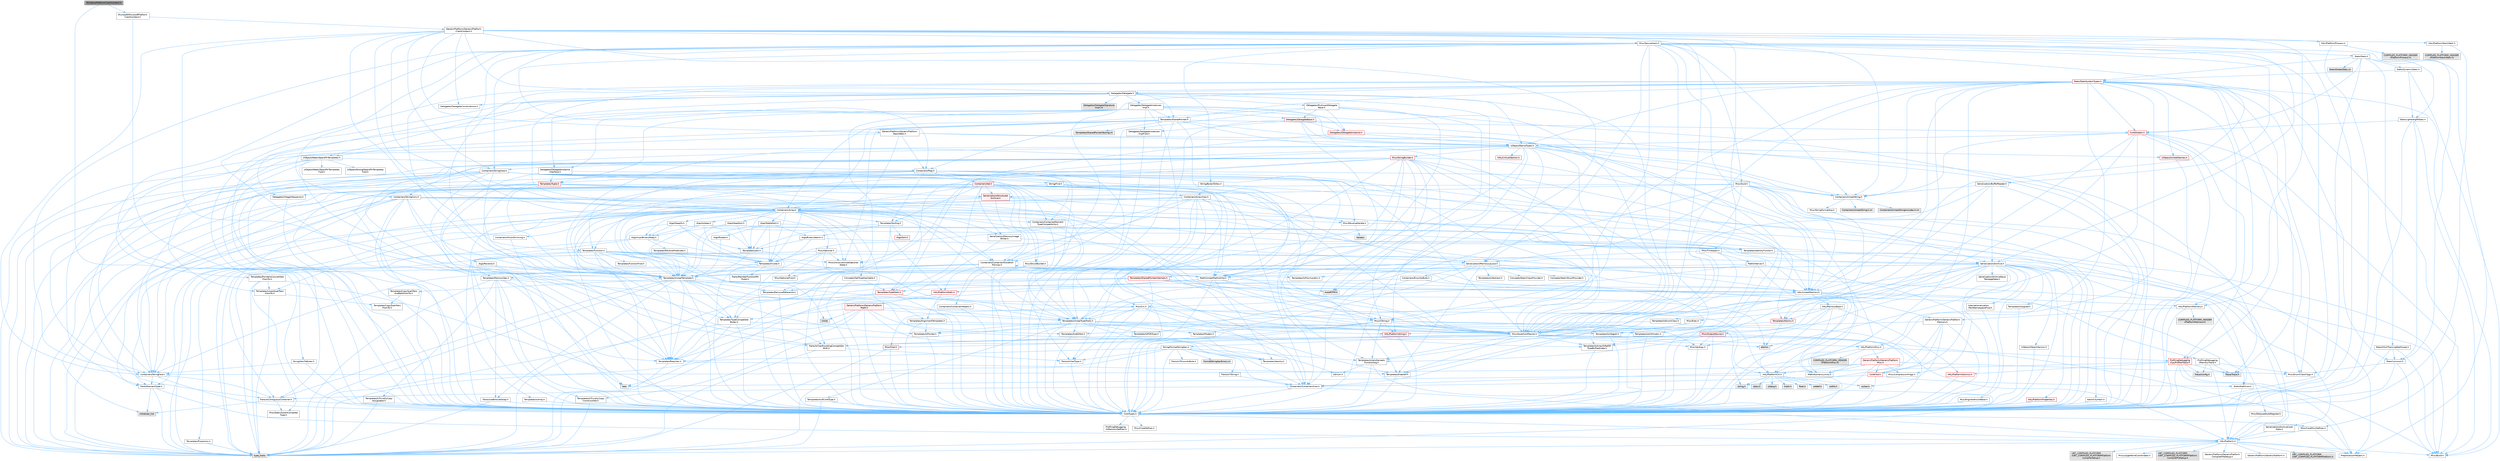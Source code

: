 digraph "WindowsPlatformCrashContext.h"
{
 // INTERACTIVE_SVG=YES
 // LATEX_PDF_SIZE
  bgcolor="transparent";
  edge [fontname=Helvetica,fontsize=10,labelfontname=Helvetica,labelfontsize=10];
  node [fontname=Helvetica,fontsize=10,shape=box,height=0.2,width=0.4];
  Node1 [id="Node000001",label="WindowsPlatformCrashContext.h",height=0.2,width=0.4,color="gray40", fillcolor="grey60", style="filled", fontcolor="black",tooltip=" "];
  Node1 -> Node2 [id="edge1_Node000001_Node000002",color="steelblue1",style="solid",tooltip=" "];
  Node2 [id="Node000002",label="CoreTypes.h",height=0.2,width=0.4,color="grey40", fillcolor="white", style="filled",URL="$dc/dec/CoreTypes_8h.html",tooltip=" "];
  Node2 -> Node3 [id="edge2_Node000002_Node000003",color="steelblue1",style="solid",tooltip=" "];
  Node3 [id="Node000003",label="HAL/Platform.h",height=0.2,width=0.4,color="grey40", fillcolor="white", style="filled",URL="$d9/dd0/Platform_8h.html",tooltip=" "];
  Node3 -> Node4 [id="edge3_Node000003_Node000004",color="steelblue1",style="solid",tooltip=" "];
  Node4 [id="Node000004",label="Misc/Build.h",height=0.2,width=0.4,color="grey40", fillcolor="white", style="filled",URL="$d3/dbb/Build_8h.html",tooltip=" "];
  Node3 -> Node5 [id="edge4_Node000003_Node000005",color="steelblue1",style="solid",tooltip=" "];
  Node5 [id="Node000005",label="Misc/LargeWorldCoordinates.h",height=0.2,width=0.4,color="grey40", fillcolor="white", style="filled",URL="$d2/dcb/LargeWorldCoordinates_8h.html",tooltip=" "];
  Node3 -> Node6 [id="edge5_Node000003_Node000006",color="steelblue1",style="solid",tooltip=" "];
  Node6 [id="Node000006",label="type_traits",height=0.2,width=0.4,color="grey60", fillcolor="#E0E0E0", style="filled",tooltip=" "];
  Node3 -> Node7 [id="edge6_Node000003_Node000007",color="steelblue1",style="solid",tooltip=" "];
  Node7 [id="Node000007",label="PreprocessorHelpers.h",height=0.2,width=0.4,color="grey40", fillcolor="white", style="filled",URL="$db/ddb/PreprocessorHelpers_8h.html",tooltip=" "];
  Node3 -> Node8 [id="edge7_Node000003_Node000008",color="steelblue1",style="solid",tooltip=" "];
  Node8 [id="Node000008",label="UBT_COMPILED_PLATFORM\l/UBT_COMPILED_PLATFORMPlatform\lCompilerPreSetup.h",height=0.2,width=0.4,color="grey60", fillcolor="#E0E0E0", style="filled",tooltip=" "];
  Node3 -> Node9 [id="edge8_Node000003_Node000009",color="steelblue1",style="solid",tooltip=" "];
  Node9 [id="Node000009",label="GenericPlatform/GenericPlatform\lCompilerPreSetup.h",height=0.2,width=0.4,color="grey40", fillcolor="white", style="filled",URL="$d9/dc8/GenericPlatformCompilerPreSetup_8h.html",tooltip=" "];
  Node3 -> Node10 [id="edge9_Node000003_Node000010",color="steelblue1",style="solid",tooltip=" "];
  Node10 [id="Node000010",label="GenericPlatform/GenericPlatform.h",height=0.2,width=0.4,color="grey40", fillcolor="white", style="filled",URL="$d6/d84/GenericPlatform_8h.html",tooltip=" "];
  Node3 -> Node11 [id="edge10_Node000003_Node000011",color="steelblue1",style="solid",tooltip=" "];
  Node11 [id="Node000011",label="UBT_COMPILED_PLATFORM\l/UBT_COMPILED_PLATFORMPlatform.h",height=0.2,width=0.4,color="grey60", fillcolor="#E0E0E0", style="filled",tooltip=" "];
  Node3 -> Node12 [id="edge11_Node000003_Node000012",color="steelblue1",style="solid",tooltip=" "];
  Node12 [id="Node000012",label="UBT_COMPILED_PLATFORM\l/UBT_COMPILED_PLATFORMPlatform\lCompilerSetup.h",height=0.2,width=0.4,color="grey60", fillcolor="#E0E0E0", style="filled",tooltip=" "];
  Node2 -> Node13 [id="edge12_Node000002_Node000013",color="steelblue1",style="solid",tooltip=" "];
  Node13 [id="Node000013",label="ProfilingDebugging\l/UMemoryDefines.h",height=0.2,width=0.4,color="grey40", fillcolor="white", style="filled",URL="$d2/da2/UMemoryDefines_8h.html",tooltip=" "];
  Node2 -> Node14 [id="edge13_Node000002_Node000014",color="steelblue1",style="solid",tooltip=" "];
  Node14 [id="Node000014",label="Misc/CoreMiscDefines.h",height=0.2,width=0.4,color="grey40", fillcolor="white", style="filled",URL="$da/d38/CoreMiscDefines_8h.html",tooltip=" "];
  Node14 -> Node3 [id="edge14_Node000014_Node000003",color="steelblue1",style="solid",tooltip=" "];
  Node14 -> Node7 [id="edge15_Node000014_Node000007",color="steelblue1",style="solid",tooltip=" "];
  Node2 -> Node15 [id="edge16_Node000002_Node000015",color="steelblue1",style="solid",tooltip=" "];
  Node15 [id="Node000015",label="Misc/CoreDefines.h",height=0.2,width=0.4,color="grey40", fillcolor="white", style="filled",URL="$d3/dd2/CoreDefines_8h.html",tooltip=" "];
  Node1 -> Node16 [id="edge17_Node000001_Node000016",color="steelblue1",style="solid",tooltip=" "];
  Node16 [id="Node000016",label="Microsoft/MicrosoftPlatform\lCrashContext.h",height=0.2,width=0.4,color="grey40", fillcolor="white", style="filled",URL="$dd/d46/MicrosoftPlatformCrashContext_8h.html",tooltip=" "];
  Node16 -> Node2 [id="edge18_Node000016_Node000002",color="steelblue1",style="solid",tooltip=" "];
  Node16 -> Node17 [id="edge19_Node000016_Node000017",color="steelblue1",style="solid",tooltip=" "];
  Node17 [id="Node000017",label="GenericPlatform/GenericPlatform\lCrashContext.h",height=0.2,width=0.4,color="grey40", fillcolor="white", style="filled",URL="$dd/d2c/GenericPlatformCrashContext_8h.html",tooltip=" "];
  Node17 -> Node18 [id="edge20_Node000017_Node000018",color="steelblue1",style="solid",tooltip=" "];
  Node18 [id="Node000018",label="Containers/Array.h",height=0.2,width=0.4,color="grey40", fillcolor="white", style="filled",URL="$df/dd0/Array_8h.html",tooltip=" "];
  Node18 -> Node2 [id="edge21_Node000018_Node000002",color="steelblue1",style="solid",tooltip=" "];
  Node18 -> Node19 [id="edge22_Node000018_Node000019",color="steelblue1",style="solid",tooltip=" "];
  Node19 [id="Node000019",label="Misc/AssertionMacros.h",height=0.2,width=0.4,color="grey40", fillcolor="white", style="filled",URL="$d0/dfa/AssertionMacros_8h.html",tooltip=" "];
  Node19 -> Node2 [id="edge23_Node000019_Node000002",color="steelblue1",style="solid",tooltip=" "];
  Node19 -> Node3 [id="edge24_Node000019_Node000003",color="steelblue1",style="solid",tooltip=" "];
  Node19 -> Node20 [id="edge25_Node000019_Node000020",color="steelblue1",style="solid",tooltip=" "];
  Node20 [id="Node000020",label="HAL/PlatformMisc.h",height=0.2,width=0.4,color="grey40", fillcolor="white", style="filled",URL="$d0/df5/PlatformMisc_8h.html",tooltip=" "];
  Node20 -> Node2 [id="edge26_Node000020_Node000002",color="steelblue1",style="solid",tooltip=" "];
  Node20 -> Node21 [id="edge27_Node000020_Node000021",color="steelblue1",style="solid",tooltip=" "];
  Node21 [id="Node000021",label="GenericPlatform/GenericPlatform\lMisc.h",height=0.2,width=0.4,color="red", fillcolor="#FFF0F0", style="filled",URL="$db/d9a/GenericPlatformMisc_8h.html",tooltip=" "];
  Node21 -> Node22 [id="edge28_Node000021_Node000022",color="steelblue1",style="solid",tooltip=" "];
  Node22 [id="Node000022",label="Containers/StringFwd.h",height=0.2,width=0.4,color="grey40", fillcolor="white", style="filled",URL="$df/d37/StringFwd_8h.html",tooltip=" "];
  Node22 -> Node2 [id="edge29_Node000022_Node000002",color="steelblue1",style="solid",tooltip=" "];
  Node22 -> Node23 [id="edge30_Node000022_Node000023",color="steelblue1",style="solid",tooltip=" "];
  Node23 [id="Node000023",label="Traits/ElementType.h",height=0.2,width=0.4,color="grey40", fillcolor="white", style="filled",URL="$d5/d4f/ElementType_8h.html",tooltip=" "];
  Node23 -> Node3 [id="edge31_Node000023_Node000003",color="steelblue1",style="solid",tooltip=" "];
  Node23 -> Node24 [id="edge32_Node000023_Node000024",color="steelblue1",style="solid",tooltip=" "];
  Node24 [id="Node000024",label="initializer_list",height=0.2,width=0.4,color="grey60", fillcolor="#E0E0E0", style="filled",tooltip=" "];
  Node23 -> Node6 [id="edge33_Node000023_Node000006",color="steelblue1",style="solid",tooltip=" "];
  Node22 -> Node25 [id="edge34_Node000022_Node000025",color="steelblue1",style="solid",tooltip=" "];
  Node25 [id="Node000025",label="Traits/IsContiguousContainer.h",height=0.2,width=0.4,color="grey40", fillcolor="white", style="filled",URL="$d5/d3c/IsContiguousContainer_8h.html",tooltip=" "];
  Node25 -> Node2 [id="edge35_Node000025_Node000002",color="steelblue1",style="solid",tooltip=" "];
  Node25 -> Node26 [id="edge36_Node000025_Node000026",color="steelblue1",style="solid",tooltip=" "];
  Node26 [id="Node000026",label="Misc/StaticAssertComplete\lType.h",height=0.2,width=0.4,color="grey40", fillcolor="white", style="filled",URL="$d5/d4e/StaticAssertCompleteType_8h.html",tooltip=" "];
  Node25 -> Node24 [id="edge37_Node000025_Node000024",color="steelblue1",style="solid",tooltip=" "];
  Node21 -> Node27 [id="edge38_Node000021_Node000027",color="steelblue1",style="solid",tooltip=" "];
  Node27 [id="Node000027",label="CoreFwd.h",height=0.2,width=0.4,color="red", fillcolor="#FFF0F0", style="filled",URL="$d1/d1e/CoreFwd_8h.html",tooltip=" "];
  Node27 -> Node2 [id="edge39_Node000027_Node000002",color="steelblue1",style="solid",tooltip=" "];
  Node27 -> Node28 [id="edge40_Node000027_Node000028",color="steelblue1",style="solid",tooltip=" "];
  Node28 [id="Node000028",label="Containers/ContainersFwd.h",height=0.2,width=0.4,color="grey40", fillcolor="white", style="filled",URL="$d4/d0a/ContainersFwd_8h.html",tooltip=" "];
  Node28 -> Node3 [id="edge41_Node000028_Node000003",color="steelblue1",style="solid",tooltip=" "];
  Node28 -> Node2 [id="edge42_Node000028_Node000002",color="steelblue1",style="solid",tooltip=" "];
  Node28 -> Node25 [id="edge43_Node000028_Node000025",color="steelblue1",style="solid",tooltip=" "];
  Node27 -> Node29 [id="edge44_Node000027_Node000029",color="steelblue1",style="solid",tooltip=" "];
  Node29 [id="Node000029",label="Math/MathFwd.h",height=0.2,width=0.4,color="grey40", fillcolor="white", style="filled",URL="$d2/d10/MathFwd_8h.html",tooltip=" "];
  Node29 -> Node3 [id="edge45_Node000029_Node000003",color="steelblue1",style="solid",tooltip=" "];
  Node21 -> Node2 [id="edge46_Node000021_Node000002",color="steelblue1",style="solid",tooltip=" "];
  Node21 -> Node32 [id="edge47_Node000021_Node000032",color="steelblue1",style="solid",tooltip=" "];
  Node32 [id="Node000032",label="HAL/PlatformCrt.h",height=0.2,width=0.4,color="grey40", fillcolor="white", style="filled",URL="$d8/d75/PlatformCrt_8h.html",tooltip=" "];
  Node32 -> Node33 [id="edge48_Node000032_Node000033",color="steelblue1",style="solid",tooltip=" "];
  Node33 [id="Node000033",label="new",height=0.2,width=0.4,color="grey60", fillcolor="#E0E0E0", style="filled",tooltip=" "];
  Node32 -> Node34 [id="edge49_Node000032_Node000034",color="steelblue1",style="solid",tooltip=" "];
  Node34 [id="Node000034",label="wchar.h",height=0.2,width=0.4,color="grey60", fillcolor="#E0E0E0", style="filled",tooltip=" "];
  Node32 -> Node35 [id="edge50_Node000032_Node000035",color="steelblue1",style="solid",tooltip=" "];
  Node35 [id="Node000035",label="stddef.h",height=0.2,width=0.4,color="grey60", fillcolor="#E0E0E0", style="filled",tooltip=" "];
  Node32 -> Node36 [id="edge51_Node000032_Node000036",color="steelblue1",style="solid",tooltip=" "];
  Node36 [id="Node000036",label="stdlib.h",height=0.2,width=0.4,color="grey60", fillcolor="#E0E0E0", style="filled",tooltip=" "];
  Node32 -> Node37 [id="edge52_Node000032_Node000037",color="steelblue1",style="solid",tooltip=" "];
  Node37 [id="Node000037",label="stdio.h",height=0.2,width=0.4,color="grey60", fillcolor="#E0E0E0", style="filled",tooltip=" "];
  Node32 -> Node38 [id="edge53_Node000032_Node000038",color="steelblue1",style="solid",tooltip=" "];
  Node38 [id="Node000038",label="stdarg.h",height=0.2,width=0.4,color="grey60", fillcolor="#E0E0E0", style="filled",tooltip=" "];
  Node32 -> Node39 [id="edge54_Node000032_Node000039",color="steelblue1",style="solid",tooltip=" "];
  Node39 [id="Node000039",label="math.h",height=0.2,width=0.4,color="grey60", fillcolor="#E0E0E0", style="filled",tooltip=" "];
  Node32 -> Node40 [id="edge55_Node000032_Node000040",color="steelblue1",style="solid",tooltip=" "];
  Node40 [id="Node000040",label="float.h",height=0.2,width=0.4,color="grey60", fillcolor="#E0E0E0", style="filled",tooltip=" "];
  Node32 -> Node41 [id="edge56_Node000032_Node000041",color="steelblue1",style="solid",tooltip=" "];
  Node41 [id="Node000041",label="string.h",height=0.2,width=0.4,color="grey60", fillcolor="#E0E0E0", style="filled",tooltip=" "];
  Node21 -> Node42 [id="edge57_Node000021_Node000042",color="steelblue1",style="solid",tooltip=" "];
  Node42 [id="Node000042",label="Math/NumericLimits.h",height=0.2,width=0.4,color="grey40", fillcolor="white", style="filled",URL="$df/d1b/NumericLimits_8h.html",tooltip=" "];
  Node42 -> Node2 [id="edge58_Node000042_Node000002",color="steelblue1",style="solid",tooltip=" "];
  Node21 -> Node43 [id="edge59_Node000021_Node000043",color="steelblue1",style="solid",tooltip=" "];
  Node43 [id="Node000043",label="Misc/CompressionFlags.h",height=0.2,width=0.4,color="grey40", fillcolor="white", style="filled",URL="$d9/d76/CompressionFlags_8h.html",tooltip=" "];
  Node21 -> Node44 [id="edge60_Node000021_Node000044",color="steelblue1",style="solid",tooltip=" "];
  Node44 [id="Node000044",label="Misc/EnumClassFlags.h",height=0.2,width=0.4,color="grey40", fillcolor="white", style="filled",URL="$d8/de7/EnumClassFlags_8h.html",tooltip=" "];
  Node20 -> Node47 [id="edge61_Node000020_Node000047",color="steelblue1",style="solid",tooltip=" "];
  Node47 [id="Node000047",label="COMPILED_PLATFORM_HEADER\l(PlatformMisc.h)",height=0.2,width=0.4,color="grey60", fillcolor="#E0E0E0", style="filled",tooltip=" "];
  Node20 -> Node48 [id="edge62_Node000020_Node000048",color="steelblue1",style="solid",tooltip=" "];
  Node48 [id="Node000048",label="ProfilingDebugging\l/CpuProfilerTrace.h",height=0.2,width=0.4,color="red", fillcolor="#FFF0F0", style="filled",URL="$da/dcb/CpuProfilerTrace_8h.html",tooltip=" "];
  Node48 -> Node2 [id="edge63_Node000048_Node000002",color="steelblue1",style="solid",tooltip=" "];
  Node48 -> Node28 [id="edge64_Node000048_Node000028",color="steelblue1",style="solid",tooltip=" "];
  Node48 -> Node49 [id="edge65_Node000048_Node000049",color="steelblue1",style="solid",tooltip=" "];
  Node49 [id="Node000049",label="HAL/PlatformAtomics.h",height=0.2,width=0.4,color="red", fillcolor="#FFF0F0", style="filled",URL="$d3/d36/PlatformAtomics_8h.html",tooltip=" "];
  Node49 -> Node2 [id="edge66_Node000049_Node000002",color="steelblue1",style="solid",tooltip=" "];
  Node48 -> Node7 [id="edge67_Node000048_Node000007",color="steelblue1",style="solid",tooltip=" "];
  Node48 -> Node4 [id="edge68_Node000048_Node000004",color="steelblue1",style="solid",tooltip=" "];
  Node48 -> Node52 [id="edge69_Node000048_Node000052",color="steelblue1",style="solid",tooltip=" "];
  Node52 [id="Node000052",label="Trace/Config.h",height=0.2,width=0.4,color="grey60", fillcolor="#E0E0E0", style="filled",tooltip=" "];
  Node48 -> Node55 [id="edge70_Node000048_Node000055",color="steelblue1",style="solid",tooltip=" "];
  Node55 [id="Node000055",label="Trace/Trace.h",height=0.2,width=0.4,color="grey60", fillcolor="#E0E0E0", style="filled",tooltip=" "];
  Node19 -> Node7 [id="edge71_Node000019_Node000007",color="steelblue1",style="solid",tooltip=" "];
  Node19 -> Node56 [id="edge72_Node000019_Node000056",color="steelblue1",style="solid",tooltip=" "];
  Node56 [id="Node000056",label="Templates/EnableIf.h",height=0.2,width=0.4,color="grey40", fillcolor="white", style="filled",URL="$d7/d60/EnableIf_8h.html",tooltip=" "];
  Node56 -> Node2 [id="edge73_Node000056_Node000002",color="steelblue1",style="solid",tooltip=" "];
  Node19 -> Node57 [id="edge74_Node000019_Node000057",color="steelblue1",style="solid",tooltip=" "];
  Node57 [id="Node000057",label="Templates/IsArrayOrRefOf\lTypeByPredicate.h",height=0.2,width=0.4,color="grey40", fillcolor="white", style="filled",URL="$d6/da1/IsArrayOrRefOfTypeByPredicate_8h.html",tooltip=" "];
  Node57 -> Node2 [id="edge75_Node000057_Node000002",color="steelblue1",style="solid",tooltip=" "];
  Node19 -> Node58 [id="edge76_Node000019_Node000058",color="steelblue1",style="solid",tooltip=" "];
  Node58 [id="Node000058",label="Templates/IsValidVariadic\lFunctionArg.h",height=0.2,width=0.4,color="grey40", fillcolor="white", style="filled",URL="$d0/dc8/IsValidVariadicFunctionArg_8h.html",tooltip=" "];
  Node58 -> Node2 [id="edge77_Node000058_Node000002",color="steelblue1",style="solid",tooltip=" "];
  Node58 -> Node59 [id="edge78_Node000058_Node000059",color="steelblue1",style="solid",tooltip=" "];
  Node59 [id="Node000059",label="IsEnum.h",height=0.2,width=0.4,color="grey40", fillcolor="white", style="filled",URL="$d4/de5/IsEnum_8h.html",tooltip=" "];
  Node58 -> Node6 [id="edge79_Node000058_Node000006",color="steelblue1",style="solid",tooltip=" "];
  Node19 -> Node60 [id="edge80_Node000019_Node000060",color="steelblue1",style="solid",tooltip=" "];
  Node60 [id="Node000060",label="Traits/IsCharEncodingCompatible\lWith.h",height=0.2,width=0.4,color="grey40", fillcolor="white", style="filled",URL="$df/dd1/IsCharEncodingCompatibleWith_8h.html",tooltip=" "];
  Node60 -> Node6 [id="edge81_Node000060_Node000006",color="steelblue1",style="solid",tooltip=" "];
  Node60 -> Node61 [id="edge82_Node000060_Node000061",color="steelblue1",style="solid",tooltip=" "];
  Node61 [id="Node000061",label="Traits/IsCharType.h",height=0.2,width=0.4,color="grey40", fillcolor="white", style="filled",URL="$db/d51/IsCharType_8h.html",tooltip=" "];
  Node61 -> Node2 [id="edge83_Node000061_Node000002",color="steelblue1",style="solid",tooltip=" "];
  Node19 -> Node62 [id="edge84_Node000019_Node000062",color="steelblue1",style="solid",tooltip=" "];
  Node62 [id="Node000062",label="Misc/VarArgs.h",height=0.2,width=0.4,color="grey40", fillcolor="white", style="filled",URL="$d5/d6f/VarArgs_8h.html",tooltip=" "];
  Node62 -> Node2 [id="edge85_Node000062_Node000002",color="steelblue1",style="solid",tooltip=" "];
  Node19 -> Node63 [id="edge86_Node000019_Node000063",color="steelblue1",style="solid",tooltip=" "];
  Node63 [id="Node000063",label="String/FormatStringSan.h",height=0.2,width=0.4,color="grey40", fillcolor="white", style="filled",URL="$d3/d8b/FormatStringSan_8h.html",tooltip=" "];
  Node63 -> Node6 [id="edge87_Node000063_Node000006",color="steelblue1",style="solid",tooltip=" "];
  Node63 -> Node2 [id="edge88_Node000063_Node000002",color="steelblue1",style="solid",tooltip=" "];
  Node63 -> Node64 [id="edge89_Node000063_Node000064",color="steelblue1",style="solid",tooltip=" "];
  Node64 [id="Node000064",label="Templates/Requires.h",height=0.2,width=0.4,color="grey40", fillcolor="white", style="filled",URL="$dc/d96/Requires_8h.html",tooltip=" "];
  Node64 -> Node56 [id="edge90_Node000064_Node000056",color="steelblue1",style="solid",tooltip=" "];
  Node64 -> Node6 [id="edge91_Node000064_Node000006",color="steelblue1",style="solid",tooltip=" "];
  Node63 -> Node65 [id="edge92_Node000063_Node000065",color="steelblue1",style="solid",tooltip=" "];
  Node65 [id="Node000065",label="Templates/Identity.h",height=0.2,width=0.4,color="grey40", fillcolor="white", style="filled",URL="$d0/dd5/Identity_8h.html",tooltip=" "];
  Node63 -> Node58 [id="edge93_Node000063_Node000058",color="steelblue1",style="solid",tooltip=" "];
  Node63 -> Node61 [id="edge94_Node000063_Node000061",color="steelblue1",style="solid",tooltip=" "];
  Node63 -> Node66 [id="edge95_Node000063_Node000066",color="steelblue1",style="solid",tooltip=" "];
  Node66 [id="Node000066",label="Traits/IsTEnumAsByte.h",height=0.2,width=0.4,color="grey40", fillcolor="white", style="filled",URL="$d1/de6/IsTEnumAsByte_8h.html",tooltip=" "];
  Node63 -> Node67 [id="edge96_Node000063_Node000067",color="steelblue1",style="solid",tooltip=" "];
  Node67 [id="Node000067",label="Traits/IsTString.h",height=0.2,width=0.4,color="grey40", fillcolor="white", style="filled",URL="$d0/df8/IsTString_8h.html",tooltip=" "];
  Node67 -> Node28 [id="edge97_Node000067_Node000028",color="steelblue1",style="solid",tooltip=" "];
  Node63 -> Node28 [id="edge98_Node000063_Node000028",color="steelblue1",style="solid",tooltip=" "];
  Node63 -> Node68 [id="edge99_Node000063_Node000068",color="steelblue1",style="solid",tooltip=" "];
  Node68 [id="Node000068",label="FormatStringSanErrors.inl",height=0.2,width=0.4,color="grey60", fillcolor="#E0E0E0", style="filled",tooltip=" "];
  Node19 -> Node69 [id="edge100_Node000019_Node000069",color="steelblue1",style="solid",tooltip=" "];
  Node69 [id="Node000069",label="atomic",height=0.2,width=0.4,color="grey60", fillcolor="#E0E0E0", style="filled",tooltip=" "];
  Node18 -> Node70 [id="edge101_Node000018_Node000070",color="steelblue1",style="solid",tooltip=" "];
  Node70 [id="Node000070",label="Misc/IntrusiveUnsetOptional\lState.h",height=0.2,width=0.4,color="grey40", fillcolor="white", style="filled",URL="$d2/d0a/IntrusiveUnsetOptionalState_8h.html",tooltip=" "];
  Node70 -> Node71 [id="edge102_Node000070_Node000071",color="steelblue1",style="solid",tooltip=" "];
  Node71 [id="Node000071",label="Misc/OptionalFwd.h",height=0.2,width=0.4,color="grey40", fillcolor="white", style="filled",URL="$dc/d50/OptionalFwd_8h.html",tooltip=" "];
  Node18 -> Node72 [id="edge103_Node000018_Node000072",color="steelblue1",style="solid",tooltip=" "];
  Node72 [id="Node000072",label="Misc/ReverseIterate.h",height=0.2,width=0.4,color="grey40", fillcolor="white", style="filled",URL="$db/de3/ReverseIterate_8h.html",tooltip=" "];
  Node72 -> Node3 [id="edge104_Node000072_Node000003",color="steelblue1",style="solid",tooltip=" "];
  Node72 -> Node73 [id="edge105_Node000072_Node000073",color="steelblue1",style="solid",tooltip=" "];
  Node73 [id="Node000073",label="iterator",height=0.2,width=0.4,color="grey60", fillcolor="#E0E0E0", style="filled",tooltip=" "];
  Node18 -> Node74 [id="edge106_Node000018_Node000074",color="steelblue1",style="solid",tooltip=" "];
  Node74 [id="Node000074",label="HAL/UnrealMemory.h",height=0.2,width=0.4,color="grey40", fillcolor="white", style="filled",URL="$d9/d96/UnrealMemory_8h.html",tooltip=" "];
  Node74 -> Node2 [id="edge107_Node000074_Node000002",color="steelblue1",style="solid",tooltip=" "];
  Node74 -> Node75 [id="edge108_Node000074_Node000075",color="steelblue1",style="solid",tooltip=" "];
  Node75 [id="Node000075",label="GenericPlatform/GenericPlatform\lMemory.h",height=0.2,width=0.4,color="grey40", fillcolor="white", style="filled",URL="$dd/d22/GenericPlatformMemory_8h.html",tooltip=" "];
  Node75 -> Node27 [id="edge109_Node000075_Node000027",color="steelblue1",style="solid",tooltip=" "];
  Node75 -> Node2 [id="edge110_Node000075_Node000002",color="steelblue1",style="solid",tooltip=" "];
  Node75 -> Node76 [id="edge111_Node000075_Node000076",color="steelblue1",style="solid",tooltip=" "];
  Node76 [id="Node000076",label="HAL/PlatformString.h",height=0.2,width=0.4,color="red", fillcolor="#FFF0F0", style="filled",URL="$db/db5/PlatformString_8h.html",tooltip=" "];
  Node76 -> Node2 [id="edge112_Node000076_Node000002",color="steelblue1",style="solid",tooltip=" "];
  Node75 -> Node41 [id="edge113_Node000075_Node000041",color="steelblue1",style="solid",tooltip=" "];
  Node75 -> Node34 [id="edge114_Node000075_Node000034",color="steelblue1",style="solid",tooltip=" "];
  Node74 -> Node78 [id="edge115_Node000074_Node000078",color="steelblue1",style="solid",tooltip=" "];
  Node78 [id="Node000078",label="HAL/MemoryBase.h",height=0.2,width=0.4,color="grey40", fillcolor="white", style="filled",URL="$d6/d9f/MemoryBase_8h.html",tooltip=" "];
  Node78 -> Node2 [id="edge116_Node000078_Node000002",color="steelblue1",style="solid",tooltip=" "];
  Node78 -> Node49 [id="edge117_Node000078_Node000049",color="steelblue1",style="solid",tooltip=" "];
  Node78 -> Node32 [id="edge118_Node000078_Node000032",color="steelblue1",style="solid",tooltip=" "];
  Node78 -> Node79 [id="edge119_Node000078_Node000079",color="steelblue1",style="solid",tooltip=" "];
  Node79 [id="Node000079",label="Misc/Exec.h",height=0.2,width=0.4,color="grey40", fillcolor="white", style="filled",URL="$de/ddb/Exec_8h.html",tooltip=" "];
  Node79 -> Node2 [id="edge120_Node000079_Node000002",color="steelblue1",style="solid",tooltip=" "];
  Node79 -> Node19 [id="edge121_Node000079_Node000019",color="steelblue1",style="solid",tooltip=" "];
  Node78 -> Node80 [id="edge122_Node000078_Node000080",color="steelblue1",style="solid",tooltip=" "];
  Node80 [id="Node000080",label="Misc/OutputDevice.h",height=0.2,width=0.4,color="red", fillcolor="#FFF0F0", style="filled",URL="$d7/d32/OutputDevice_8h.html",tooltip=" "];
  Node80 -> Node27 [id="edge123_Node000080_Node000027",color="steelblue1",style="solid",tooltip=" "];
  Node80 -> Node2 [id="edge124_Node000080_Node000002",color="steelblue1",style="solid",tooltip=" "];
  Node80 -> Node62 [id="edge125_Node000080_Node000062",color="steelblue1",style="solid",tooltip=" "];
  Node80 -> Node57 [id="edge126_Node000080_Node000057",color="steelblue1",style="solid",tooltip=" "];
  Node80 -> Node58 [id="edge127_Node000080_Node000058",color="steelblue1",style="solid",tooltip=" "];
  Node80 -> Node60 [id="edge128_Node000080_Node000060",color="steelblue1",style="solid",tooltip=" "];
  Node78 -> Node82 [id="edge129_Node000078_Node000082",color="steelblue1",style="solid",tooltip=" "];
  Node82 [id="Node000082",label="Templates/Atomic.h",height=0.2,width=0.4,color="red", fillcolor="#FFF0F0", style="filled",URL="$d3/d91/Atomic_8h.html",tooltip=" "];
  Node82 -> Node85 [id="edge130_Node000082_Node000085",color="steelblue1",style="solid",tooltip=" "];
  Node85 [id="Node000085",label="Templates/IsIntegral.h",height=0.2,width=0.4,color="grey40", fillcolor="white", style="filled",URL="$da/d64/IsIntegral_8h.html",tooltip=" "];
  Node85 -> Node2 [id="edge131_Node000085_Node000002",color="steelblue1",style="solid",tooltip=" "];
  Node82 -> Node69 [id="edge132_Node000082_Node000069",color="steelblue1",style="solid",tooltip=" "];
  Node74 -> Node91 [id="edge133_Node000074_Node000091",color="steelblue1",style="solid",tooltip=" "];
  Node91 [id="Node000091",label="HAL/PlatformMemory.h",height=0.2,width=0.4,color="grey40", fillcolor="white", style="filled",URL="$de/d68/PlatformMemory_8h.html",tooltip=" "];
  Node91 -> Node2 [id="edge134_Node000091_Node000002",color="steelblue1",style="solid",tooltip=" "];
  Node91 -> Node75 [id="edge135_Node000091_Node000075",color="steelblue1",style="solid",tooltip=" "];
  Node91 -> Node92 [id="edge136_Node000091_Node000092",color="steelblue1",style="solid",tooltip=" "];
  Node92 [id="Node000092",label="COMPILED_PLATFORM_HEADER\l(PlatformMemory.h)",height=0.2,width=0.4,color="grey60", fillcolor="#E0E0E0", style="filled",tooltip=" "];
  Node74 -> Node93 [id="edge137_Node000074_Node000093",color="steelblue1",style="solid",tooltip=" "];
  Node93 [id="Node000093",label="ProfilingDebugging\l/MemoryTrace.h",height=0.2,width=0.4,color="grey40", fillcolor="white", style="filled",URL="$da/dd7/MemoryTrace_8h.html",tooltip=" "];
  Node93 -> Node3 [id="edge138_Node000093_Node000003",color="steelblue1",style="solid",tooltip=" "];
  Node93 -> Node44 [id="edge139_Node000093_Node000044",color="steelblue1",style="solid",tooltip=" "];
  Node93 -> Node52 [id="edge140_Node000093_Node000052",color="steelblue1",style="solid",tooltip=" "];
  Node93 -> Node55 [id="edge141_Node000093_Node000055",color="steelblue1",style="solid",tooltip=" "];
  Node74 -> Node94 [id="edge142_Node000074_Node000094",color="steelblue1",style="solid",tooltip=" "];
  Node94 [id="Node000094",label="Templates/IsPointer.h",height=0.2,width=0.4,color="grey40", fillcolor="white", style="filled",URL="$d7/d05/IsPointer_8h.html",tooltip=" "];
  Node94 -> Node2 [id="edge143_Node000094_Node000002",color="steelblue1",style="solid",tooltip=" "];
  Node18 -> Node95 [id="edge144_Node000018_Node000095",color="steelblue1",style="solid",tooltip=" "];
  Node95 [id="Node000095",label="Templates/UnrealTypeTraits.h",height=0.2,width=0.4,color="grey40", fillcolor="white", style="filled",URL="$d2/d2d/UnrealTypeTraits_8h.html",tooltip=" "];
  Node95 -> Node2 [id="edge145_Node000095_Node000002",color="steelblue1",style="solid",tooltip=" "];
  Node95 -> Node94 [id="edge146_Node000095_Node000094",color="steelblue1",style="solid",tooltip=" "];
  Node95 -> Node19 [id="edge147_Node000095_Node000019",color="steelblue1",style="solid",tooltip=" "];
  Node95 -> Node87 [id="edge148_Node000095_Node000087",color="steelblue1",style="solid",tooltip=" "];
  Node87 [id="Node000087",label="Templates/AndOrNot.h",height=0.2,width=0.4,color="grey40", fillcolor="white", style="filled",URL="$db/d0a/AndOrNot_8h.html",tooltip=" "];
  Node87 -> Node2 [id="edge149_Node000087_Node000002",color="steelblue1",style="solid",tooltip=" "];
  Node95 -> Node56 [id="edge150_Node000095_Node000056",color="steelblue1",style="solid",tooltip=" "];
  Node95 -> Node96 [id="edge151_Node000095_Node000096",color="steelblue1",style="solid",tooltip=" "];
  Node96 [id="Node000096",label="Templates/IsArithmetic.h",height=0.2,width=0.4,color="grey40", fillcolor="white", style="filled",URL="$d2/d5d/IsArithmetic_8h.html",tooltip=" "];
  Node96 -> Node2 [id="edge152_Node000096_Node000002",color="steelblue1",style="solid",tooltip=" "];
  Node95 -> Node59 [id="edge153_Node000095_Node000059",color="steelblue1",style="solid",tooltip=" "];
  Node95 -> Node97 [id="edge154_Node000095_Node000097",color="steelblue1",style="solid",tooltip=" "];
  Node97 [id="Node000097",label="Templates/Models.h",height=0.2,width=0.4,color="grey40", fillcolor="white", style="filled",URL="$d3/d0c/Models_8h.html",tooltip=" "];
  Node97 -> Node65 [id="edge155_Node000097_Node000065",color="steelblue1",style="solid",tooltip=" "];
  Node95 -> Node98 [id="edge156_Node000095_Node000098",color="steelblue1",style="solid",tooltip=" "];
  Node98 [id="Node000098",label="Templates/IsPODType.h",height=0.2,width=0.4,color="grey40", fillcolor="white", style="filled",URL="$d7/db1/IsPODType_8h.html",tooltip=" "];
  Node98 -> Node2 [id="edge157_Node000098_Node000002",color="steelblue1",style="solid",tooltip=" "];
  Node95 -> Node99 [id="edge158_Node000095_Node000099",color="steelblue1",style="solid",tooltip=" "];
  Node99 [id="Node000099",label="Templates/IsUECoreType.h",height=0.2,width=0.4,color="grey40", fillcolor="white", style="filled",URL="$d1/db8/IsUECoreType_8h.html",tooltip=" "];
  Node99 -> Node2 [id="edge159_Node000099_Node000002",color="steelblue1",style="solid",tooltip=" "];
  Node99 -> Node6 [id="edge160_Node000099_Node000006",color="steelblue1",style="solid",tooltip=" "];
  Node95 -> Node88 [id="edge161_Node000095_Node000088",color="steelblue1",style="solid",tooltip=" "];
  Node88 [id="Node000088",label="Templates/IsTriviallyCopy\lConstructible.h",height=0.2,width=0.4,color="grey40", fillcolor="white", style="filled",URL="$d3/d78/IsTriviallyCopyConstructible_8h.html",tooltip=" "];
  Node88 -> Node2 [id="edge162_Node000088_Node000002",color="steelblue1",style="solid",tooltip=" "];
  Node88 -> Node6 [id="edge163_Node000088_Node000006",color="steelblue1",style="solid",tooltip=" "];
  Node18 -> Node100 [id="edge164_Node000018_Node000100",color="steelblue1",style="solid",tooltip=" "];
  Node100 [id="Node000100",label="Templates/UnrealTemplate.h",height=0.2,width=0.4,color="grey40", fillcolor="white", style="filled",URL="$d4/d24/UnrealTemplate_8h.html",tooltip=" "];
  Node100 -> Node2 [id="edge165_Node000100_Node000002",color="steelblue1",style="solid",tooltip=" "];
  Node100 -> Node94 [id="edge166_Node000100_Node000094",color="steelblue1",style="solid",tooltip=" "];
  Node100 -> Node74 [id="edge167_Node000100_Node000074",color="steelblue1",style="solid",tooltip=" "];
  Node100 -> Node101 [id="edge168_Node000100_Node000101",color="steelblue1",style="solid",tooltip=" "];
  Node101 [id="Node000101",label="Templates/CopyQualifiers\lAndRefsFromTo.h",height=0.2,width=0.4,color="grey40", fillcolor="white", style="filled",URL="$d3/db3/CopyQualifiersAndRefsFromTo_8h.html",tooltip=" "];
  Node101 -> Node102 [id="edge169_Node000101_Node000102",color="steelblue1",style="solid",tooltip=" "];
  Node102 [id="Node000102",label="Templates/CopyQualifiers\lFromTo.h",height=0.2,width=0.4,color="grey40", fillcolor="white", style="filled",URL="$d5/db4/CopyQualifiersFromTo_8h.html",tooltip=" "];
  Node100 -> Node95 [id="edge170_Node000100_Node000095",color="steelblue1",style="solid",tooltip=" "];
  Node100 -> Node103 [id="edge171_Node000100_Node000103",color="steelblue1",style="solid",tooltip=" "];
  Node103 [id="Node000103",label="Templates/RemoveReference.h",height=0.2,width=0.4,color="grey40", fillcolor="white", style="filled",URL="$da/dbe/RemoveReference_8h.html",tooltip=" "];
  Node103 -> Node2 [id="edge172_Node000103_Node000002",color="steelblue1",style="solid",tooltip=" "];
  Node100 -> Node64 [id="edge173_Node000100_Node000064",color="steelblue1",style="solid",tooltip=" "];
  Node100 -> Node104 [id="edge174_Node000100_Node000104",color="steelblue1",style="solid",tooltip=" "];
  Node104 [id="Node000104",label="Templates/TypeCompatible\lBytes.h",height=0.2,width=0.4,color="grey40", fillcolor="white", style="filled",URL="$df/d0a/TypeCompatibleBytes_8h.html",tooltip=" "];
  Node104 -> Node2 [id="edge175_Node000104_Node000002",color="steelblue1",style="solid",tooltip=" "];
  Node104 -> Node41 [id="edge176_Node000104_Node000041",color="steelblue1",style="solid",tooltip=" "];
  Node104 -> Node33 [id="edge177_Node000104_Node000033",color="steelblue1",style="solid",tooltip=" "];
  Node104 -> Node6 [id="edge178_Node000104_Node000006",color="steelblue1",style="solid",tooltip=" "];
  Node100 -> Node65 [id="edge179_Node000100_Node000065",color="steelblue1",style="solid",tooltip=" "];
  Node100 -> Node25 [id="edge180_Node000100_Node000025",color="steelblue1",style="solid",tooltip=" "];
  Node100 -> Node105 [id="edge181_Node000100_Node000105",color="steelblue1",style="solid",tooltip=" "];
  Node105 [id="Node000105",label="Traits/UseBitwiseSwap.h",height=0.2,width=0.4,color="grey40", fillcolor="white", style="filled",URL="$db/df3/UseBitwiseSwap_8h.html",tooltip=" "];
  Node105 -> Node2 [id="edge182_Node000105_Node000002",color="steelblue1",style="solid",tooltip=" "];
  Node105 -> Node6 [id="edge183_Node000105_Node000006",color="steelblue1",style="solid",tooltip=" "];
  Node100 -> Node6 [id="edge184_Node000100_Node000006",color="steelblue1",style="solid",tooltip=" "];
  Node18 -> Node106 [id="edge185_Node000018_Node000106",color="steelblue1",style="solid",tooltip=" "];
  Node106 [id="Node000106",label="Containers/AllowShrinking.h",height=0.2,width=0.4,color="grey40", fillcolor="white", style="filled",URL="$d7/d1a/AllowShrinking_8h.html",tooltip=" "];
  Node106 -> Node2 [id="edge186_Node000106_Node000002",color="steelblue1",style="solid",tooltip=" "];
  Node18 -> Node107 [id="edge187_Node000018_Node000107",color="steelblue1",style="solid",tooltip=" "];
  Node107 [id="Node000107",label="Containers/ContainerAllocation\lPolicies.h",height=0.2,width=0.4,color="grey40", fillcolor="white", style="filled",URL="$d7/dff/ContainerAllocationPolicies_8h.html",tooltip=" "];
  Node107 -> Node2 [id="edge188_Node000107_Node000002",color="steelblue1",style="solid",tooltip=" "];
  Node107 -> Node108 [id="edge189_Node000107_Node000108",color="steelblue1",style="solid",tooltip=" "];
  Node108 [id="Node000108",label="Containers/ContainerHelpers.h",height=0.2,width=0.4,color="grey40", fillcolor="white", style="filled",URL="$d7/d33/ContainerHelpers_8h.html",tooltip=" "];
  Node108 -> Node2 [id="edge190_Node000108_Node000002",color="steelblue1",style="solid",tooltip=" "];
  Node107 -> Node107 [id="edge191_Node000107_Node000107",color="steelblue1",style="solid",tooltip=" "];
  Node107 -> Node109 [id="edge192_Node000107_Node000109",color="steelblue1",style="solid",tooltip=" "];
  Node109 [id="Node000109",label="HAL/PlatformMath.h",height=0.2,width=0.4,color="red", fillcolor="#FFF0F0", style="filled",URL="$dc/d53/PlatformMath_8h.html",tooltip=" "];
  Node109 -> Node2 [id="edge193_Node000109_Node000002",color="steelblue1",style="solid",tooltip=" "];
  Node109 -> Node110 [id="edge194_Node000109_Node000110",color="steelblue1",style="solid",tooltip=" "];
  Node110 [id="Node000110",label="GenericPlatform/GenericPlatform\lMath.h",height=0.2,width=0.4,color="red", fillcolor="#FFF0F0", style="filled",URL="$d5/d79/GenericPlatformMath_8h.html",tooltip=" "];
  Node110 -> Node2 [id="edge195_Node000110_Node000002",color="steelblue1",style="solid",tooltip=" "];
  Node110 -> Node28 [id="edge196_Node000110_Node000028",color="steelblue1",style="solid",tooltip=" "];
  Node110 -> Node32 [id="edge197_Node000110_Node000032",color="steelblue1",style="solid",tooltip=" "];
  Node110 -> Node87 [id="edge198_Node000110_Node000087",color="steelblue1",style="solid",tooltip=" "];
  Node110 -> Node95 [id="edge199_Node000110_Node000095",color="steelblue1",style="solid",tooltip=" "];
  Node110 -> Node64 [id="edge200_Node000110_Node000064",color="steelblue1",style="solid",tooltip=" "];
  Node110 -> Node104 [id="edge201_Node000110_Node000104",color="steelblue1",style="solid",tooltip=" "];
  Node110 -> Node115 [id="edge202_Node000110_Node000115",color="steelblue1",style="solid",tooltip=" "];
  Node115 [id="Node000115",label="limits",height=0.2,width=0.4,color="grey60", fillcolor="#E0E0E0", style="filled",tooltip=" "];
  Node110 -> Node6 [id="edge203_Node000110_Node000006",color="steelblue1",style="solid",tooltip=" "];
  Node107 -> Node74 [id="edge204_Node000107_Node000074",color="steelblue1",style="solid",tooltip=" "];
  Node107 -> Node42 [id="edge205_Node000107_Node000042",color="steelblue1",style="solid",tooltip=" "];
  Node107 -> Node19 [id="edge206_Node000107_Node000019",color="steelblue1",style="solid",tooltip=" "];
  Node107 -> Node117 [id="edge207_Node000107_Node000117",color="steelblue1",style="solid",tooltip=" "];
  Node117 [id="Node000117",label="Templates/IsPolymorphic.h",height=0.2,width=0.4,color="grey40", fillcolor="white", style="filled",URL="$dc/d20/IsPolymorphic_8h.html",tooltip=" "];
  Node107 -> Node118 [id="edge208_Node000107_Node000118",color="steelblue1",style="solid",tooltip=" "];
  Node118 [id="Node000118",label="Templates/MemoryOps.h",height=0.2,width=0.4,color="grey40", fillcolor="white", style="filled",URL="$db/dea/MemoryOps_8h.html",tooltip=" "];
  Node118 -> Node2 [id="edge209_Node000118_Node000002",color="steelblue1",style="solid",tooltip=" "];
  Node118 -> Node74 [id="edge210_Node000118_Node000074",color="steelblue1",style="solid",tooltip=" "];
  Node118 -> Node89 [id="edge211_Node000118_Node000089",color="steelblue1",style="solid",tooltip=" "];
  Node89 [id="Node000089",label="Templates/IsTriviallyCopy\lAssignable.h",height=0.2,width=0.4,color="grey40", fillcolor="white", style="filled",URL="$d2/df2/IsTriviallyCopyAssignable_8h.html",tooltip=" "];
  Node89 -> Node2 [id="edge212_Node000089_Node000002",color="steelblue1",style="solid",tooltip=" "];
  Node89 -> Node6 [id="edge213_Node000089_Node000006",color="steelblue1",style="solid",tooltip=" "];
  Node118 -> Node88 [id="edge214_Node000118_Node000088",color="steelblue1",style="solid",tooltip=" "];
  Node118 -> Node64 [id="edge215_Node000118_Node000064",color="steelblue1",style="solid",tooltip=" "];
  Node118 -> Node95 [id="edge216_Node000118_Node000095",color="steelblue1",style="solid",tooltip=" "];
  Node118 -> Node105 [id="edge217_Node000118_Node000105",color="steelblue1",style="solid",tooltip=" "];
  Node118 -> Node33 [id="edge218_Node000118_Node000033",color="steelblue1",style="solid",tooltip=" "];
  Node118 -> Node6 [id="edge219_Node000118_Node000006",color="steelblue1",style="solid",tooltip=" "];
  Node107 -> Node104 [id="edge220_Node000107_Node000104",color="steelblue1",style="solid",tooltip=" "];
  Node107 -> Node6 [id="edge221_Node000107_Node000006",color="steelblue1",style="solid",tooltip=" "];
  Node18 -> Node119 [id="edge222_Node000018_Node000119",color="steelblue1",style="solid",tooltip=" "];
  Node119 [id="Node000119",label="Containers/ContainerElement\lTypeCompatibility.h",height=0.2,width=0.4,color="grey40", fillcolor="white", style="filled",URL="$df/ddf/ContainerElementTypeCompatibility_8h.html",tooltip=" "];
  Node119 -> Node2 [id="edge223_Node000119_Node000002",color="steelblue1",style="solid",tooltip=" "];
  Node119 -> Node95 [id="edge224_Node000119_Node000095",color="steelblue1",style="solid",tooltip=" "];
  Node18 -> Node120 [id="edge225_Node000018_Node000120",color="steelblue1",style="solid",tooltip=" "];
  Node120 [id="Node000120",label="Serialization/Archive.h",height=0.2,width=0.4,color="grey40", fillcolor="white", style="filled",URL="$d7/d3b/Archive_8h.html",tooltip=" "];
  Node120 -> Node27 [id="edge226_Node000120_Node000027",color="steelblue1",style="solid",tooltip=" "];
  Node120 -> Node2 [id="edge227_Node000120_Node000002",color="steelblue1",style="solid",tooltip=" "];
  Node120 -> Node121 [id="edge228_Node000120_Node000121",color="steelblue1",style="solid",tooltip=" "];
  Node121 [id="Node000121",label="HAL/PlatformProperties.h",height=0.2,width=0.4,color="red", fillcolor="#FFF0F0", style="filled",URL="$d9/db0/PlatformProperties_8h.html",tooltip=" "];
  Node121 -> Node2 [id="edge229_Node000121_Node000002",color="steelblue1",style="solid",tooltip=" "];
  Node120 -> Node124 [id="edge230_Node000120_Node000124",color="steelblue1",style="solid",tooltip=" "];
  Node124 [id="Node000124",label="Internationalization\l/TextNamespaceFwd.h",height=0.2,width=0.4,color="grey40", fillcolor="white", style="filled",URL="$d8/d97/TextNamespaceFwd_8h.html",tooltip=" "];
  Node124 -> Node2 [id="edge231_Node000124_Node000002",color="steelblue1",style="solid",tooltip=" "];
  Node120 -> Node29 [id="edge232_Node000120_Node000029",color="steelblue1",style="solid",tooltip=" "];
  Node120 -> Node19 [id="edge233_Node000120_Node000019",color="steelblue1",style="solid",tooltip=" "];
  Node120 -> Node4 [id="edge234_Node000120_Node000004",color="steelblue1",style="solid",tooltip=" "];
  Node120 -> Node43 [id="edge235_Node000120_Node000043",color="steelblue1",style="solid",tooltip=" "];
  Node120 -> Node125 [id="edge236_Node000120_Node000125",color="steelblue1",style="solid",tooltip=" "];
  Node125 [id="Node000125",label="Misc/EngineVersionBase.h",height=0.2,width=0.4,color="grey40", fillcolor="white", style="filled",URL="$d5/d2b/EngineVersionBase_8h.html",tooltip=" "];
  Node125 -> Node2 [id="edge237_Node000125_Node000002",color="steelblue1",style="solid",tooltip=" "];
  Node120 -> Node62 [id="edge238_Node000120_Node000062",color="steelblue1",style="solid",tooltip=" "];
  Node120 -> Node126 [id="edge239_Node000120_Node000126",color="steelblue1",style="solid",tooltip=" "];
  Node126 [id="Node000126",label="Serialization/ArchiveCook\lData.h",height=0.2,width=0.4,color="grey40", fillcolor="white", style="filled",URL="$dc/db6/ArchiveCookData_8h.html",tooltip=" "];
  Node126 -> Node3 [id="edge240_Node000126_Node000003",color="steelblue1",style="solid",tooltip=" "];
  Node120 -> Node127 [id="edge241_Node000120_Node000127",color="steelblue1",style="solid",tooltip=" "];
  Node127 [id="Node000127",label="Serialization/ArchiveSave\lPackageData.h",height=0.2,width=0.4,color="grey40", fillcolor="white", style="filled",URL="$d1/d37/ArchiveSavePackageData_8h.html",tooltip=" "];
  Node120 -> Node56 [id="edge242_Node000120_Node000056",color="steelblue1",style="solid",tooltip=" "];
  Node120 -> Node57 [id="edge243_Node000120_Node000057",color="steelblue1",style="solid",tooltip=" "];
  Node120 -> Node128 [id="edge244_Node000120_Node000128",color="steelblue1",style="solid",tooltip=" "];
  Node128 [id="Node000128",label="Templates/IsEnumClass.h",height=0.2,width=0.4,color="grey40", fillcolor="white", style="filled",URL="$d7/d15/IsEnumClass_8h.html",tooltip=" "];
  Node128 -> Node2 [id="edge245_Node000128_Node000002",color="steelblue1",style="solid",tooltip=" "];
  Node128 -> Node87 [id="edge246_Node000128_Node000087",color="steelblue1",style="solid",tooltip=" "];
  Node120 -> Node114 [id="edge247_Node000120_Node000114",color="steelblue1",style="solid",tooltip=" "];
  Node114 [id="Node000114",label="Templates/IsSigned.h",height=0.2,width=0.4,color="grey40", fillcolor="white", style="filled",URL="$d8/dd8/IsSigned_8h.html",tooltip=" "];
  Node114 -> Node2 [id="edge248_Node000114_Node000002",color="steelblue1",style="solid",tooltip=" "];
  Node120 -> Node58 [id="edge249_Node000120_Node000058",color="steelblue1",style="solid",tooltip=" "];
  Node120 -> Node100 [id="edge250_Node000120_Node000100",color="steelblue1",style="solid",tooltip=" "];
  Node120 -> Node60 [id="edge251_Node000120_Node000060",color="steelblue1",style="solid",tooltip=" "];
  Node120 -> Node129 [id="edge252_Node000120_Node000129",color="steelblue1",style="solid",tooltip=" "];
  Node129 [id="Node000129",label="UObject/ObjectVersion.h",height=0.2,width=0.4,color="grey40", fillcolor="white", style="filled",URL="$da/d63/ObjectVersion_8h.html",tooltip=" "];
  Node129 -> Node2 [id="edge253_Node000129_Node000002",color="steelblue1",style="solid",tooltip=" "];
  Node18 -> Node130 [id="edge254_Node000018_Node000130",color="steelblue1",style="solid",tooltip=" "];
  Node130 [id="Node000130",label="Serialization/MemoryImage\lWriter.h",height=0.2,width=0.4,color="grey40", fillcolor="white", style="filled",URL="$d0/d08/MemoryImageWriter_8h.html",tooltip=" "];
  Node130 -> Node2 [id="edge255_Node000130_Node000002",color="steelblue1",style="solid",tooltip=" "];
  Node130 -> Node131 [id="edge256_Node000130_Node000131",color="steelblue1",style="solid",tooltip=" "];
  Node131 [id="Node000131",label="Serialization/MemoryLayout.h",height=0.2,width=0.4,color="grey40", fillcolor="white", style="filled",URL="$d7/d66/MemoryLayout_8h.html",tooltip=" "];
  Node131 -> Node132 [id="edge257_Node000131_Node000132",color="steelblue1",style="solid",tooltip=" "];
  Node132 [id="Node000132",label="Concepts/StaticClassProvider.h",height=0.2,width=0.4,color="grey40", fillcolor="white", style="filled",URL="$dd/d83/StaticClassProvider_8h.html",tooltip=" "];
  Node131 -> Node133 [id="edge258_Node000131_Node000133",color="steelblue1",style="solid",tooltip=" "];
  Node133 [id="Node000133",label="Concepts/StaticStructProvider.h",height=0.2,width=0.4,color="grey40", fillcolor="white", style="filled",URL="$d5/d77/StaticStructProvider_8h.html",tooltip=" "];
  Node131 -> Node134 [id="edge259_Node000131_Node000134",color="steelblue1",style="solid",tooltip=" "];
  Node134 [id="Node000134",label="Containers/EnumAsByte.h",height=0.2,width=0.4,color="grey40", fillcolor="white", style="filled",URL="$d6/d9a/EnumAsByte_8h.html",tooltip=" "];
  Node134 -> Node2 [id="edge260_Node000134_Node000002",color="steelblue1",style="solid",tooltip=" "];
  Node134 -> Node98 [id="edge261_Node000134_Node000098",color="steelblue1",style="solid",tooltip=" "];
  Node134 -> Node135 [id="edge262_Node000134_Node000135",color="steelblue1",style="solid",tooltip=" "];
  Node135 [id="Node000135",label="Templates/TypeHash.h",height=0.2,width=0.4,color="red", fillcolor="#FFF0F0", style="filled",URL="$d1/d62/TypeHash_8h.html",tooltip=" "];
  Node135 -> Node2 [id="edge263_Node000135_Node000002",color="steelblue1",style="solid",tooltip=" "];
  Node135 -> Node64 [id="edge264_Node000135_Node000064",color="steelblue1",style="solid",tooltip=" "];
  Node135 -> Node136 [id="edge265_Node000135_Node000136",color="steelblue1",style="solid",tooltip=" "];
  Node136 [id="Node000136",label="Misc/Crc.h",height=0.2,width=0.4,color="grey40", fillcolor="white", style="filled",URL="$d4/dd2/Crc_8h.html",tooltip=" "];
  Node136 -> Node2 [id="edge266_Node000136_Node000002",color="steelblue1",style="solid",tooltip=" "];
  Node136 -> Node76 [id="edge267_Node000136_Node000076",color="steelblue1",style="solid",tooltip=" "];
  Node136 -> Node19 [id="edge268_Node000136_Node000019",color="steelblue1",style="solid",tooltip=" "];
  Node136 -> Node137 [id="edge269_Node000136_Node000137",color="steelblue1",style="solid",tooltip=" "];
  Node137 [id="Node000137",label="Misc/CString.h",height=0.2,width=0.4,color="grey40", fillcolor="white", style="filled",URL="$d2/d49/CString_8h.html",tooltip=" "];
  Node137 -> Node2 [id="edge270_Node000137_Node000002",color="steelblue1",style="solid",tooltip=" "];
  Node137 -> Node32 [id="edge271_Node000137_Node000032",color="steelblue1",style="solid",tooltip=" "];
  Node137 -> Node76 [id="edge272_Node000137_Node000076",color="steelblue1",style="solid",tooltip=" "];
  Node137 -> Node19 [id="edge273_Node000137_Node000019",color="steelblue1",style="solid",tooltip=" "];
  Node137 -> Node138 [id="edge274_Node000137_Node000138",color="steelblue1",style="solid",tooltip=" "];
  Node138 [id="Node000138",label="Misc/Char.h",height=0.2,width=0.4,color="red", fillcolor="#FFF0F0", style="filled",URL="$d0/d58/Char_8h.html",tooltip=" "];
  Node138 -> Node2 [id="edge275_Node000138_Node000002",color="steelblue1",style="solid",tooltip=" "];
  Node138 -> Node6 [id="edge276_Node000138_Node000006",color="steelblue1",style="solid",tooltip=" "];
  Node137 -> Node62 [id="edge277_Node000137_Node000062",color="steelblue1",style="solid",tooltip=" "];
  Node137 -> Node57 [id="edge278_Node000137_Node000057",color="steelblue1",style="solid",tooltip=" "];
  Node137 -> Node58 [id="edge279_Node000137_Node000058",color="steelblue1",style="solid",tooltip=" "];
  Node137 -> Node60 [id="edge280_Node000137_Node000060",color="steelblue1",style="solid",tooltip=" "];
  Node136 -> Node138 [id="edge281_Node000136_Node000138",color="steelblue1",style="solid",tooltip=" "];
  Node136 -> Node95 [id="edge282_Node000136_Node000095",color="steelblue1",style="solid",tooltip=" "];
  Node136 -> Node61 [id="edge283_Node000136_Node000061",color="steelblue1",style="solid",tooltip=" "];
  Node135 -> Node6 [id="edge284_Node000135_Node000006",color="steelblue1",style="solid",tooltip=" "];
  Node131 -> Node22 [id="edge285_Node000131_Node000022",color="steelblue1",style="solid",tooltip=" "];
  Node131 -> Node74 [id="edge286_Node000131_Node000074",color="steelblue1",style="solid",tooltip=" "];
  Node131 -> Node142 [id="edge287_Node000131_Node000142",color="steelblue1",style="solid",tooltip=" "];
  Node142 [id="Node000142",label="Misc/DelayedAutoRegister.h",height=0.2,width=0.4,color="grey40", fillcolor="white", style="filled",URL="$d1/dda/DelayedAutoRegister_8h.html",tooltip=" "];
  Node142 -> Node3 [id="edge288_Node000142_Node000003",color="steelblue1",style="solid",tooltip=" "];
  Node131 -> Node56 [id="edge289_Node000131_Node000056",color="steelblue1",style="solid",tooltip=" "];
  Node131 -> Node143 [id="edge290_Node000131_Node000143",color="steelblue1",style="solid",tooltip=" "];
  Node143 [id="Node000143",label="Templates/IsAbstract.h",height=0.2,width=0.4,color="grey40", fillcolor="white", style="filled",URL="$d8/db7/IsAbstract_8h.html",tooltip=" "];
  Node131 -> Node117 [id="edge291_Node000131_Node000117",color="steelblue1",style="solid",tooltip=" "];
  Node131 -> Node97 [id="edge292_Node000131_Node000097",color="steelblue1",style="solid",tooltip=" "];
  Node131 -> Node100 [id="edge293_Node000131_Node000100",color="steelblue1",style="solid",tooltip=" "];
  Node18 -> Node144 [id="edge294_Node000018_Node000144",color="steelblue1",style="solid",tooltip=" "];
  Node144 [id="Node000144",label="Algo/Heapify.h",height=0.2,width=0.4,color="grey40", fillcolor="white", style="filled",URL="$d0/d2a/Heapify_8h.html",tooltip=" "];
  Node144 -> Node145 [id="edge295_Node000144_Node000145",color="steelblue1",style="solid",tooltip=" "];
  Node145 [id="Node000145",label="Algo/Impl/BinaryHeap.h",height=0.2,width=0.4,color="grey40", fillcolor="white", style="filled",URL="$d7/da3/Algo_2Impl_2BinaryHeap_8h.html",tooltip=" "];
  Node145 -> Node146 [id="edge296_Node000145_Node000146",color="steelblue1",style="solid",tooltip=" "];
  Node146 [id="Node000146",label="Templates/Invoke.h",height=0.2,width=0.4,color="grey40", fillcolor="white", style="filled",URL="$d7/deb/Invoke_8h.html",tooltip=" "];
  Node146 -> Node2 [id="edge297_Node000146_Node000002",color="steelblue1",style="solid",tooltip=" "];
  Node146 -> Node147 [id="edge298_Node000146_Node000147",color="steelblue1",style="solid",tooltip=" "];
  Node147 [id="Node000147",label="Traits/MemberFunctionPtr\lOuter.h",height=0.2,width=0.4,color="grey40", fillcolor="white", style="filled",URL="$db/da7/MemberFunctionPtrOuter_8h.html",tooltip=" "];
  Node146 -> Node100 [id="edge299_Node000146_Node000100",color="steelblue1",style="solid",tooltip=" "];
  Node146 -> Node6 [id="edge300_Node000146_Node000006",color="steelblue1",style="solid",tooltip=" "];
  Node145 -> Node148 [id="edge301_Node000145_Node000148",color="steelblue1",style="solid",tooltip=" "];
  Node148 [id="Node000148",label="Templates/Projection.h",height=0.2,width=0.4,color="grey40", fillcolor="white", style="filled",URL="$d7/df0/Projection_8h.html",tooltip=" "];
  Node148 -> Node6 [id="edge302_Node000148_Node000006",color="steelblue1",style="solid",tooltip=" "];
  Node145 -> Node149 [id="edge303_Node000145_Node000149",color="steelblue1",style="solid",tooltip=" "];
  Node149 [id="Node000149",label="Templates/ReversePredicate.h",height=0.2,width=0.4,color="grey40", fillcolor="white", style="filled",URL="$d8/d28/ReversePredicate_8h.html",tooltip=" "];
  Node149 -> Node146 [id="edge304_Node000149_Node000146",color="steelblue1",style="solid",tooltip=" "];
  Node149 -> Node100 [id="edge305_Node000149_Node000100",color="steelblue1",style="solid",tooltip=" "];
  Node145 -> Node6 [id="edge306_Node000145_Node000006",color="steelblue1",style="solid",tooltip=" "];
  Node144 -> Node150 [id="edge307_Node000144_Node000150",color="steelblue1",style="solid",tooltip=" "];
  Node150 [id="Node000150",label="Templates/IdentityFunctor.h",height=0.2,width=0.4,color="grey40", fillcolor="white", style="filled",URL="$d7/d2e/IdentityFunctor_8h.html",tooltip=" "];
  Node150 -> Node3 [id="edge308_Node000150_Node000003",color="steelblue1",style="solid",tooltip=" "];
  Node144 -> Node146 [id="edge309_Node000144_Node000146",color="steelblue1",style="solid",tooltip=" "];
  Node144 -> Node151 [id="edge310_Node000144_Node000151",color="steelblue1",style="solid",tooltip=" "];
  Node151 [id="Node000151",label="Templates/Less.h",height=0.2,width=0.4,color="grey40", fillcolor="white", style="filled",URL="$de/dc8/Less_8h.html",tooltip=" "];
  Node151 -> Node2 [id="edge311_Node000151_Node000002",color="steelblue1",style="solid",tooltip=" "];
  Node151 -> Node100 [id="edge312_Node000151_Node000100",color="steelblue1",style="solid",tooltip=" "];
  Node144 -> Node100 [id="edge313_Node000144_Node000100",color="steelblue1",style="solid",tooltip=" "];
  Node18 -> Node152 [id="edge314_Node000018_Node000152",color="steelblue1",style="solid",tooltip=" "];
  Node152 [id="Node000152",label="Algo/HeapSort.h",height=0.2,width=0.4,color="grey40", fillcolor="white", style="filled",URL="$d3/d92/HeapSort_8h.html",tooltip=" "];
  Node152 -> Node145 [id="edge315_Node000152_Node000145",color="steelblue1",style="solid",tooltip=" "];
  Node152 -> Node150 [id="edge316_Node000152_Node000150",color="steelblue1",style="solid",tooltip=" "];
  Node152 -> Node151 [id="edge317_Node000152_Node000151",color="steelblue1",style="solid",tooltip=" "];
  Node152 -> Node100 [id="edge318_Node000152_Node000100",color="steelblue1",style="solid",tooltip=" "];
  Node18 -> Node153 [id="edge319_Node000018_Node000153",color="steelblue1",style="solid",tooltip=" "];
  Node153 [id="Node000153",label="Algo/IsHeap.h",height=0.2,width=0.4,color="grey40", fillcolor="white", style="filled",URL="$de/d32/IsHeap_8h.html",tooltip=" "];
  Node153 -> Node145 [id="edge320_Node000153_Node000145",color="steelblue1",style="solid",tooltip=" "];
  Node153 -> Node150 [id="edge321_Node000153_Node000150",color="steelblue1",style="solid",tooltip=" "];
  Node153 -> Node146 [id="edge322_Node000153_Node000146",color="steelblue1",style="solid",tooltip=" "];
  Node153 -> Node151 [id="edge323_Node000153_Node000151",color="steelblue1",style="solid",tooltip=" "];
  Node153 -> Node100 [id="edge324_Node000153_Node000100",color="steelblue1",style="solid",tooltip=" "];
  Node18 -> Node145 [id="edge325_Node000018_Node000145",color="steelblue1",style="solid",tooltip=" "];
  Node18 -> Node154 [id="edge326_Node000018_Node000154",color="steelblue1",style="solid",tooltip=" "];
  Node154 [id="Node000154",label="Algo/StableSort.h",height=0.2,width=0.4,color="grey40", fillcolor="white", style="filled",URL="$d7/d3c/StableSort_8h.html",tooltip=" "];
  Node154 -> Node155 [id="edge327_Node000154_Node000155",color="steelblue1",style="solid",tooltip=" "];
  Node155 [id="Node000155",label="Algo/BinarySearch.h",height=0.2,width=0.4,color="grey40", fillcolor="white", style="filled",URL="$db/db4/BinarySearch_8h.html",tooltip=" "];
  Node155 -> Node150 [id="edge328_Node000155_Node000150",color="steelblue1",style="solid",tooltip=" "];
  Node155 -> Node146 [id="edge329_Node000155_Node000146",color="steelblue1",style="solid",tooltip=" "];
  Node155 -> Node151 [id="edge330_Node000155_Node000151",color="steelblue1",style="solid",tooltip=" "];
  Node154 -> Node156 [id="edge331_Node000154_Node000156",color="steelblue1",style="solid",tooltip=" "];
  Node156 [id="Node000156",label="Algo/Rotate.h",height=0.2,width=0.4,color="grey40", fillcolor="white", style="filled",URL="$dd/da7/Rotate_8h.html",tooltip=" "];
  Node156 -> Node100 [id="edge332_Node000156_Node000100",color="steelblue1",style="solid",tooltip=" "];
  Node154 -> Node150 [id="edge333_Node000154_Node000150",color="steelblue1",style="solid",tooltip=" "];
  Node154 -> Node146 [id="edge334_Node000154_Node000146",color="steelblue1",style="solid",tooltip=" "];
  Node154 -> Node151 [id="edge335_Node000154_Node000151",color="steelblue1",style="solid",tooltip=" "];
  Node154 -> Node100 [id="edge336_Node000154_Node000100",color="steelblue1",style="solid",tooltip=" "];
  Node18 -> Node157 [id="edge337_Node000018_Node000157",color="steelblue1",style="solid",tooltip=" "];
  Node157 [id="Node000157",label="Concepts/GetTypeHashable.h",height=0.2,width=0.4,color="grey40", fillcolor="white", style="filled",URL="$d3/da2/GetTypeHashable_8h.html",tooltip=" "];
  Node157 -> Node2 [id="edge338_Node000157_Node000002",color="steelblue1",style="solid",tooltip=" "];
  Node157 -> Node135 [id="edge339_Node000157_Node000135",color="steelblue1",style="solid",tooltip=" "];
  Node18 -> Node150 [id="edge340_Node000018_Node000150",color="steelblue1",style="solid",tooltip=" "];
  Node18 -> Node146 [id="edge341_Node000018_Node000146",color="steelblue1",style="solid",tooltip=" "];
  Node18 -> Node151 [id="edge342_Node000018_Node000151",color="steelblue1",style="solid",tooltip=" "];
  Node18 -> Node158 [id="edge343_Node000018_Node000158",color="steelblue1",style="solid",tooltip=" "];
  Node158 [id="Node000158",label="Templates/LosesQualifiers\lFromTo.h",height=0.2,width=0.4,color="grey40", fillcolor="white", style="filled",URL="$d2/db3/LosesQualifiersFromTo_8h.html",tooltip=" "];
  Node158 -> Node102 [id="edge344_Node000158_Node000102",color="steelblue1",style="solid",tooltip=" "];
  Node158 -> Node6 [id="edge345_Node000158_Node000006",color="steelblue1",style="solid",tooltip=" "];
  Node18 -> Node64 [id="edge346_Node000018_Node000064",color="steelblue1",style="solid",tooltip=" "];
  Node18 -> Node159 [id="edge347_Node000018_Node000159",color="steelblue1",style="solid",tooltip=" "];
  Node159 [id="Node000159",label="Templates/Sorting.h",height=0.2,width=0.4,color="grey40", fillcolor="white", style="filled",URL="$d3/d9e/Sorting_8h.html",tooltip=" "];
  Node159 -> Node2 [id="edge348_Node000159_Node000002",color="steelblue1",style="solid",tooltip=" "];
  Node159 -> Node155 [id="edge349_Node000159_Node000155",color="steelblue1",style="solid",tooltip=" "];
  Node159 -> Node160 [id="edge350_Node000159_Node000160",color="steelblue1",style="solid",tooltip=" "];
  Node160 [id="Node000160",label="Algo/Sort.h",height=0.2,width=0.4,color="red", fillcolor="#FFF0F0", style="filled",URL="$d1/d87/Sort_8h.html",tooltip=" "];
  Node159 -> Node109 [id="edge351_Node000159_Node000109",color="steelblue1",style="solid",tooltip=" "];
  Node159 -> Node151 [id="edge352_Node000159_Node000151",color="steelblue1",style="solid",tooltip=" "];
  Node18 -> Node163 [id="edge353_Node000018_Node000163",color="steelblue1",style="solid",tooltip=" "];
  Node163 [id="Node000163",label="Templates/AlignmentTemplates.h",height=0.2,width=0.4,color="grey40", fillcolor="white", style="filled",URL="$dd/d32/AlignmentTemplates_8h.html",tooltip=" "];
  Node163 -> Node2 [id="edge354_Node000163_Node000002",color="steelblue1",style="solid",tooltip=" "];
  Node163 -> Node85 [id="edge355_Node000163_Node000085",color="steelblue1",style="solid",tooltip=" "];
  Node163 -> Node94 [id="edge356_Node000163_Node000094",color="steelblue1",style="solid",tooltip=" "];
  Node18 -> Node23 [id="edge357_Node000018_Node000023",color="steelblue1",style="solid",tooltip=" "];
  Node18 -> Node115 [id="edge358_Node000018_Node000115",color="steelblue1",style="solid",tooltip=" "];
  Node18 -> Node6 [id="edge359_Node000018_Node000006",color="steelblue1",style="solid",tooltip=" "];
  Node17 -> Node28 [id="edge360_Node000017_Node000028",color="steelblue1",style="solid",tooltip=" "];
  Node17 -> Node22 [id="edge361_Node000017_Node000022",color="steelblue1",style="solid",tooltip=" "];
  Node17 -> Node164 [id="edge362_Node000017_Node000164",color="steelblue1",style="solid",tooltip=" "];
  Node164 [id="Node000164",label="Containers/StringView.h",height=0.2,width=0.4,color="grey40", fillcolor="white", style="filled",URL="$dd/dea/StringView_8h.html",tooltip=" "];
  Node164 -> Node2 [id="edge363_Node000164_Node000002",color="steelblue1",style="solid",tooltip=" "];
  Node164 -> Node22 [id="edge364_Node000164_Node000022",color="steelblue1",style="solid",tooltip=" "];
  Node164 -> Node74 [id="edge365_Node000164_Node000074",color="steelblue1",style="solid",tooltip=" "];
  Node164 -> Node42 [id="edge366_Node000164_Node000042",color="steelblue1",style="solid",tooltip=" "];
  Node164 -> Node162 [id="edge367_Node000164_Node000162",color="steelblue1",style="solid",tooltip=" "];
  Node162 [id="Node000162",label="Math/UnrealMathUtility.h",height=0.2,width=0.4,color="grey40", fillcolor="white", style="filled",URL="$db/db8/UnrealMathUtility_8h.html",tooltip=" "];
  Node162 -> Node2 [id="edge368_Node000162_Node000002",color="steelblue1",style="solid",tooltip=" "];
  Node162 -> Node19 [id="edge369_Node000162_Node000019",color="steelblue1",style="solid",tooltip=" "];
  Node162 -> Node109 [id="edge370_Node000162_Node000109",color="steelblue1",style="solid",tooltip=" "];
  Node162 -> Node29 [id="edge371_Node000162_Node000029",color="steelblue1",style="solid",tooltip=" "];
  Node162 -> Node65 [id="edge372_Node000162_Node000065",color="steelblue1",style="solid",tooltip=" "];
  Node162 -> Node64 [id="edge373_Node000162_Node000064",color="steelblue1",style="solid",tooltip=" "];
  Node164 -> Node136 [id="edge374_Node000164_Node000136",color="steelblue1",style="solid",tooltip=" "];
  Node164 -> Node137 [id="edge375_Node000164_Node000137",color="steelblue1",style="solid",tooltip=" "];
  Node164 -> Node72 [id="edge376_Node000164_Node000072",color="steelblue1",style="solid",tooltip=" "];
  Node164 -> Node165 [id="edge377_Node000164_Node000165",color="steelblue1",style="solid",tooltip=" "];
  Node165 [id="Node000165",label="String/Find.h",height=0.2,width=0.4,color="grey40", fillcolor="white", style="filled",URL="$d7/dda/String_2Find_8h.html",tooltip=" "];
  Node165 -> Node166 [id="edge378_Node000165_Node000166",color="steelblue1",style="solid",tooltip=" "];
  Node166 [id="Node000166",label="Containers/ArrayView.h",height=0.2,width=0.4,color="grey40", fillcolor="white", style="filled",URL="$d7/df4/ArrayView_8h.html",tooltip=" "];
  Node166 -> Node2 [id="edge379_Node000166_Node000002",color="steelblue1",style="solid",tooltip=" "];
  Node166 -> Node28 [id="edge380_Node000166_Node000028",color="steelblue1",style="solid",tooltip=" "];
  Node166 -> Node19 [id="edge381_Node000166_Node000019",color="steelblue1",style="solid",tooltip=" "];
  Node166 -> Node72 [id="edge382_Node000166_Node000072",color="steelblue1",style="solid",tooltip=" "];
  Node166 -> Node70 [id="edge383_Node000166_Node000070",color="steelblue1",style="solid",tooltip=" "];
  Node166 -> Node146 [id="edge384_Node000166_Node000146",color="steelblue1",style="solid",tooltip=" "];
  Node166 -> Node95 [id="edge385_Node000166_Node000095",color="steelblue1",style="solid",tooltip=" "];
  Node166 -> Node23 [id="edge386_Node000166_Node000023",color="steelblue1",style="solid",tooltip=" "];
  Node166 -> Node18 [id="edge387_Node000166_Node000018",color="steelblue1",style="solid",tooltip=" "];
  Node166 -> Node162 [id="edge388_Node000166_Node000162",color="steelblue1",style="solid",tooltip=" "];
  Node166 -> Node6 [id="edge389_Node000166_Node000006",color="steelblue1",style="solid",tooltip=" "];
  Node165 -> Node28 [id="edge390_Node000165_Node000028",color="steelblue1",style="solid",tooltip=" "];
  Node165 -> Node22 [id="edge391_Node000165_Node000022",color="steelblue1",style="solid",tooltip=" "];
  Node165 -> Node2 [id="edge392_Node000165_Node000002",color="steelblue1",style="solid",tooltip=" "];
  Node165 -> Node137 [id="edge393_Node000165_Node000137",color="steelblue1",style="solid",tooltip=" "];
  Node164 -> Node64 [id="edge394_Node000164_Node000064",color="steelblue1",style="solid",tooltip=" "];
  Node164 -> Node100 [id="edge395_Node000164_Node000100",color="steelblue1",style="solid",tooltip=" "];
  Node164 -> Node23 [id="edge396_Node000164_Node000023",color="steelblue1",style="solid",tooltip=" "];
  Node164 -> Node60 [id="edge397_Node000164_Node000060",color="steelblue1",style="solid",tooltip=" "];
  Node164 -> Node61 [id="edge398_Node000164_Node000061",color="steelblue1",style="solid",tooltip=" "];
  Node164 -> Node25 [id="edge399_Node000164_Node000025",color="steelblue1",style="solid",tooltip=" "];
  Node164 -> Node6 [id="edge400_Node000164_Node000006",color="steelblue1",style="solid",tooltip=" "];
  Node17 -> Node167 [id="edge401_Node000017_Node000167",color="steelblue1",style="solid",tooltip=" "];
  Node167 [id="Node000167",label="Containers/UnrealString.h",height=0.2,width=0.4,color="grey40", fillcolor="white", style="filled",URL="$d5/dba/UnrealString_8h.html",tooltip=" "];
  Node167 -> Node168 [id="edge402_Node000167_Node000168",color="steelblue1",style="solid",tooltip=" "];
  Node168 [id="Node000168",label="Containers/UnrealStringIncludes.h.inl",height=0.2,width=0.4,color="grey60", fillcolor="#E0E0E0", style="filled",tooltip=" "];
  Node167 -> Node169 [id="edge403_Node000167_Node000169",color="steelblue1",style="solid",tooltip=" "];
  Node169 [id="Node000169",label="Containers/UnrealString.h.inl",height=0.2,width=0.4,color="grey60", fillcolor="#E0E0E0", style="filled",tooltip=" "];
  Node167 -> Node170 [id="edge404_Node000167_Node000170",color="steelblue1",style="solid",tooltip=" "];
  Node170 [id="Node000170",label="Misc/StringFormatArg.h",height=0.2,width=0.4,color="grey40", fillcolor="white", style="filled",URL="$d2/d16/StringFormatArg_8h.html",tooltip=" "];
  Node170 -> Node28 [id="edge405_Node000170_Node000028",color="steelblue1",style="solid",tooltip=" "];
  Node17 -> Node2 [id="edge406_Node000017_Node000002",color="steelblue1",style="solid",tooltip=" "];
  Node17 -> Node171 [id="edge407_Node000017_Node000171",color="steelblue1",style="solid",tooltip=" "];
  Node171 [id="Node000171",label="Delegates/Delegate.h",height=0.2,width=0.4,color="grey40", fillcolor="white", style="filled",URL="$d4/d80/Delegate_8h.html",tooltip=" "];
  Node171 -> Node2 [id="edge408_Node000171_Node000002",color="steelblue1",style="solid",tooltip=" "];
  Node171 -> Node19 [id="edge409_Node000171_Node000019",color="steelblue1",style="solid",tooltip=" "];
  Node171 -> Node172 [id="edge410_Node000171_Node000172",color="steelblue1",style="solid",tooltip=" "];
  Node172 [id="Node000172",label="UObject/NameTypes.h",height=0.2,width=0.4,color="grey40", fillcolor="white", style="filled",URL="$d6/d35/NameTypes_8h.html",tooltip=" "];
  Node172 -> Node2 [id="edge411_Node000172_Node000002",color="steelblue1",style="solid",tooltip=" "];
  Node172 -> Node19 [id="edge412_Node000172_Node000019",color="steelblue1",style="solid",tooltip=" "];
  Node172 -> Node74 [id="edge413_Node000172_Node000074",color="steelblue1",style="solid",tooltip=" "];
  Node172 -> Node95 [id="edge414_Node000172_Node000095",color="steelblue1",style="solid",tooltip=" "];
  Node172 -> Node100 [id="edge415_Node000172_Node000100",color="steelblue1",style="solid",tooltip=" "];
  Node172 -> Node167 [id="edge416_Node000172_Node000167",color="steelblue1",style="solid",tooltip=" "];
  Node172 -> Node173 [id="edge417_Node000172_Node000173",color="steelblue1",style="solid",tooltip=" "];
  Node173 [id="Node000173",label="HAL/CriticalSection.h",height=0.2,width=0.4,color="red", fillcolor="#FFF0F0", style="filled",URL="$d6/d90/CriticalSection_8h.html",tooltip=" "];
  Node172 -> Node176 [id="edge418_Node000172_Node000176",color="steelblue1",style="solid",tooltip=" "];
  Node176 [id="Node000176",label="Containers/StringConv.h",height=0.2,width=0.4,color="grey40", fillcolor="white", style="filled",URL="$d3/ddf/StringConv_8h.html",tooltip=" "];
  Node176 -> Node2 [id="edge419_Node000176_Node000002",color="steelblue1",style="solid",tooltip=" "];
  Node176 -> Node19 [id="edge420_Node000176_Node000019",color="steelblue1",style="solid",tooltip=" "];
  Node176 -> Node107 [id="edge421_Node000176_Node000107",color="steelblue1",style="solid",tooltip=" "];
  Node176 -> Node18 [id="edge422_Node000176_Node000018",color="steelblue1",style="solid",tooltip=" "];
  Node176 -> Node137 [id="edge423_Node000176_Node000137",color="steelblue1",style="solid",tooltip=" "];
  Node176 -> Node177 [id="edge424_Node000176_Node000177",color="steelblue1",style="solid",tooltip=" "];
  Node177 [id="Node000177",label="Templates/IsArray.h",height=0.2,width=0.4,color="grey40", fillcolor="white", style="filled",URL="$d8/d8d/IsArray_8h.html",tooltip=" "];
  Node177 -> Node2 [id="edge425_Node000177_Node000002",color="steelblue1",style="solid",tooltip=" "];
  Node176 -> Node100 [id="edge426_Node000176_Node000100",color="steelblue1",style="solid",tooltip=" "];
  Node176 -> Node95 [id="edge427_Node000176_Node000095",color="steelblue1",style="solid",tooltip=" "];
  Node176 -> Node23 [id="edge428_Node000176_Node000023",color="steelblue1",style="solid",tooltip=" "];
  Node176 -> Node60 [id="edge429_Node000176_Node000060",color="steelblue1",style="solid",tooltip=" "];
  Node176 -> Node25 [id="edge430_Node000176_Node000025",color="steelblue1",style="solid",tooltip=" "];
  Node176 -> Node6 [id="edge431_Node000176_Node000006",color="steelblue1",style="solid",tooltip=" "];
  Node172 -> Node22 [id="edge432_Node000172_Node000022",color="steelblue1",style="solid",tooltip=" "];
  Node172 -> Node178 [id="edge433_Node000172_Node000178",color="steelblue1",style="solid",tooltip=" "];
  Node178 [id="Node000178",label="UObject/UnrealNames.h",height=0.2,width=0.4,color="red", fillcolor="#FFF0F0", style="filled",URL="$d8/db1/UnrealNames_8h.html",tooltip=" "];
  Node178 -> Node2 [id="edge434_Node000178_Node000002",color="steelblue1",style="solid",tooltip=" "];
  Node172 -> Node82 [id="edge435_Node000172_Node000082",color="steelblue1",style="solid",tooltip=" "];
  Node172 -> Node131 [id="edge436_Node000172_Node000131",color="steelblue1",style="solid",tooltip=" "];
  Node172 -> Node70 [id="edge437_Node000172_Node000070",color="steelblue1",style="solid",tooltip=" "];
  Node172 -> Node180 [id="edge438_Node000172_Node000180",color="steelblue1",style="solid",tooltip=" "];
  Node180 [id="Node000180",label="Misc/StringBuilder.h",height=0.2,width=0.4,color="red", fillcolor="#FFF0F0", style="filled",URL="$d4/d52/StringBuilder_8h.html",tooltip=" "];
  Node180 -> Node22 [id="edge439_Node000180_Node000022",color="steelblue1",style="solid",tooltip=" "];
  Node180 -> Node164 [id="edge440_Node000180_Node000164",color="steelblue1",style="solid",tooltip=" "];
  Node180 -> Node2 [id="edge441_Node000180_Node000002",color="steelblue1",style="solid",tooltip=" "];
  Node180 -> Node76 [id="edge442_Node000180_Node000076",color="steelblue1",style="solid",tooltip=" "];
  Node180 -> Node74 [id="edge443_Node000180_Node000074",color="steelblue1",style="solid",tooltip=" "];
  Node180 -> Node19 [id="edge444_Node000180_Node000019",color="steelblue1",style="solid",tooltip=" "];
  Node180 -> Node137 [id="edge445_Node000180_Node000137",color="steelblue1",style="solid",tooltip=" "];
  Node180 -> Node56 [id="edge446_Node000180_Node000056",color="steelblue1",style="solid",tooltip=" "];
  Node180 -> Node57 [id="edge447_Node000180_Node000057",color="steelblue1",style="solid",tooltip=" "];
  Node180 -> Node58 [id="edge448_Node000180_Node000058",color="steelblue1",style="solid",tooltip=" "];
  Node180 -> Node64 [id="edge449_Node000180_Node000064",color="steelblue1",style="solid",tooltip=" "];
  Node180 -> Node100 [id="edge450_Node000180_Node000100",color="steelblue1",style="solid",tooltip=" "];
  Node180 -> Node95 [id="edge451_Node000180_Node000095",color="steelblue1",style="solid",tooltip=" "];
  Node180 -> Node60 [id="edge452_Node000180_Node000060",color="steelblue1",style="solid",tooltip=" "];
  Node180 -> Node61 [id="edge453_Node000180_Node000061",color="steelblue1",style="solid",tooltip=" "];
  Node180 -> Node25 [id="edge454_Node000180_Node000025",color="steelblue1",style="solid",tooltip=" "];
  Node180 -> Node6 [id="edge455_Node000180_Node000006",color="steelblue1",style="solid",tooltip=" "];
  Node172 -> Node55 [id="edge456_Node000172_Node000055",color="steelblue1",style="solid",tooltip=" "];
  Node171 -> Node183 [id="edge457_Node000171_Node000183",color="steelblue1",style="solid",tooltip=" "];
  Node183 [id="Node000183",label="Templates/SharedPointer.h",height=0.2,width=0.4,color="grey40", fillcolor="white", style="filled",URL="$d2/d17/SharedPointer_8h.html",tooltip=" "];
  Node183 -> Node2 [id="edge458_Node000183_Node000002",color="steelblue1",style="solid",tooltip=" "];
  Node183 -> Node70 [id="edge459_Node000183_Node000070",color="steelblue1",style="solid",tooltip=" "];
  Node183 -> Node184 [id="edge460_Node000183_Node000184",color="steelblue1",style="solid",tooltip=" "];
  Node184 [id="Node000184",label="Templates/PointerIsConvertible\lFromTo.h",height=0.2,width=0.4,color="grey40", fillcolor="white", style="filled",URL="$d6/d65/PointerIsConvertibleFromTo_8h.html",tooltip=" "];
  Node184 -> Node2 [id="edge461_Node000184_Node000002",color="steelblue1",style="solid",tooltip=" "];
  Node184 -> Node26 [id="edge462_Node000184_Node000026",color="steelblue1",style="solid",tooltip=" "];
  Node184 -> Node158 [id="edge463_Node000184_Node000158",color="steelblue1",style="solid",tooltip=" "];
  Node184 -> Node6 [id="edge464_Node000184_Node000006",color="steelblue1",style="solid",tooltip=" "];
  Node183 -> Node19 [id="edge465_Node000183_Node000019",color="steelblue1",style="solid",tooltip=" "];
  Node183 -> Node74 [id="edge466_Node000183_Node000074",color="steelblue1",style="solid",tooltip=" "];
  Node183 -> Node18 [id="edge467_Node000183_Node000018",color="steelblue1",style="solid",tooltip=" "];
  Node183 -> Node185 [id="edge468_Node000183_Node000185",color="steelblue1",style="solid",tooltip=" "];
  Node185 [id="Node000185",label="Containers/Map.h",height=0.2,width=0.4,color="grey40", fillcolor="white", style="filled",URL="$df/d79/Map_8h.html",tooltip=" "];
  Node185 -> Node2 [id="edge469_Node000185_Node000002",color="steelblue1",style="solid",tooltip=" "];
  Node185 -> Node186 [id="edge470_Node000185_Node000186",color="steelblue1",style="solid",tooltip=" "];
  Node186 [id="Node000186",label="Algo/Reverse.h",height=0.2,width=0.4,color="grey40", fillcolor="white", style="filled",URL="$d5/d93/Reverse_8h.html",tooltip=" "];
  Node186 -> Node2 [id="edge471_Node000186_Node000002",color="steelblue1",style="solid",tooltip=" "];
  Node186 -> Node100 [id="edge472_Node000186_Node000100",color="steelblue1",style="solid",tooltip=" "];
  Node185 -> Node119 [id="edge473_Node000185_Node000119",color="steelblue1",style="solid",tooltip=" "];
  Node185 -> Node187 [id="edge474_Node000185_Node000187",color="steelblue1",style="solid",tooltip=" "];
  Node187 [id="Node000187",label="Containers/Set.h",height=0.2,width=0.4,color="red", fillcolor="#FFF0F0", style="filled",URL="$d4/d45/Set_8h.html",tooltip=" "];
  Node187 -> Node107 [id="edge475_Node000187_Node000107",color="steelblue1",style="solid",tooltip=" "];
  Node187 -> Node119 [id="edge476_Node000187_Node000119",color="steelblue1",style="solid",tooltip=" "];
  Node187 -> Node28 [id="edge477_Node000187_Node000028",color="steelblue1",style="solid",tooltip=" "];
  Node187 -> Node162 [id="edge478_Node000187_Node000162",color="steelblue1",style="solid",tooltip=" "];
  Node187 -> Node19 [id="edge479_Node000187_Node000019",color="steelblue1",style="solid",tooltip=" "];
  Node187 -> Node207 [id="edge480_Node000187_Node000207",color="steelblue1",style="solid",tooltip=" "];
  Node207 [id="Node000207",label="Misc/StructBuilder.h",height=0.2,width=0.4,color="grey40", fillcolor="white", style="filled",URL="$d9/db3/StructBuilder_8h.html",tooltip=" "];
  Node207 -> Node2 [id="edge481_Node000207_Node000002",color="steelblue1",style="solid",tooltip=" "];
  Node207 -> Node162 [id="edge482_Node000207_Node000162",color="steelblue1",style="solid",tooltip=" "];
  Node207 -> Node163 [id="edge483_Node000207_Node000163",color="steelblue1",style="solid",tooltip=" "];
  Node187 -> Node130 [id="edge484_Node000187_Node000130",color="steelblue1",style="solid",tooltip=" "];
  Node187 -> Node192 [id="edge485_Node000187_Node000192",color="steelblue1",style="solid",tooltip=" "];
  Node192 [id="Node000192",label="Serialization/Structured\lArchive.h",height=0.2,width=0.4,color="red", fillcolor="#FFF0F0", style="filled",URL="$d9/d1e/StructuredArchive_8h.html",tooltip=" "];
  Node192 -> Node18 [id="edge486_Node000192_Node000018",color="steelblue1",style="solid",tooltip=" "];
  Node192 -> Node107 [id="edge487_Node000192_Node000107",color="steelblue1",style="solid",tooltip=" "];
  Node192 -> Node2 [id="edge488_Node000192_Node000002",color="steelblue1",style="solid",tooltip=" "];
  Node192 -> Node4 [id="edge489_Node000192_Node000004",color="steelblue1",style="solid",tooltip=" "];
  Node192 -> Node120 [id="edge490_Node000192_Node000120",color="steelblue1",style="solid",tooltip=" "];
  Node187 -> Node208 [id="edge491_Node000187_Node000208",color="steelblue1",style="solid",tooltip=" "];
  Node208 [id="Node000208",label="Templates/Function.h",height=0.2,width=0.4,color="grey40", fillcolor="white", style="filled",URL="$df/df5/Function_8h.html",tooltip=" "];
  Node208 -> Node2 [id="edge492_Node000208_Node000002",color="steelblue1",style="solid",tooltip=" "];
  Node208 -> Node19 [id="edge493_Node000208_Node000019",color="steelblue1",style="solid",tooltip=" "];
  Node208 -> Node70 [id="edge494_Node000208_Node000070",color="steelblue1",style="solid",tooltip=" "];
  Node208 -> Node74 [id="edge495_Node000208_Node000074",color="steelblue1",style="solid",tooltip=" "];
  Node208 -> Node209 [id="edge496_Node000208_Node000209",color="steelblue1",style="solid",tooltip=" "];
  Node209 [id="Node000209",label="Templates/FunctionFwd.h",height=0.2,width=0.4,color="grey40", fillcolor="white", style="filled",URL="$d6/d54/FunctionFwd_8h.html",tooltip=" "];
  Node208 -> Node95 [id="edge497_Node000208_Node000095",color="steelblue1",style="solid",tooltip=" "];
  Node208 -> Node146 [id="edge498_Node000208_Node000146",color="steelblue1",style="solid",tooltip=" "];
  Node208 -> Node100 [id="edge499_Node000208_Node000100",color="steelblue1",style="solid",tooltip=" "];
  Node208 -> Node64 [id="edge500_Node000208_Node000064",color="steelblue1",style="solid",tooltip=" "];
  Node208 -> Node162 [id="edge501_Node000208_Node000162",color="steelblue1",style="solid",tooltip=" "];
  Node208 -> Node33 [id="edge502_Node000208_Node000033",color="steelblue1",style="solid",tooltip=" "];
  Node208 -> Node6 [id="edge503_Node000208_Node000006",color="steelblue1",style="solid",tooltip=" "];
  Node187 -> Node159 [id="edge504_Node000187_Node000159",color="steelblue1",style="solid",tooltip=" "];
  Node187 -> Node135 [id="edge505_Node000187_Node000135",color="steelblue1",style="solid",tooltip=" "];
  Node187 -> Node100 [id="edge506_Node000187_Node000100",color="steelblue1",style="solid",tooltip=" "];
  Node187 -> Node24 [id="edge507_Node000187_Node000024",color="steelblue1",style="solid",tooltip=" "];
  Node187 -> Node6 [id="edge508_Node000187_Node000006",color="steelblue1",style="solid",tooltip=" "];
  Node185 -> Node167 [id="edge509_Node000185_Node000167",color="steelblue1",style="solid",tooltip=" "];
  Node185 -> Node19 [id="edge510_Node000185_Node000019",color="steelblue1",style="solid",tooltip=" "];
  Node185 -> Node207 [id="edge511_Node000185_Node000207",color="steelblue1",style="solid",tooltip=" "];
  Node185 -> Node208 [id="edge512_Node000185_Node000208",color="steelblue1",style="solid",tooltip=" "];
  Node185 -> Node159 [id="edge513_Node000185_Node000159",color="steelblue1",style="solid",tooltip=" "];
  Node185 -> Node211 [id="edge514_Node000185_Node000211",color="steelblue1",style="solid",tooltip=" "];
  Node211 [id="Node000211",label="Templates/Tuple.h",height=0.2,width=0.4,color="red", fillcolor="#FFF0F0", style="filled",URL="$d2/d4f/Tuple_8h.html",tooltip=" "];
  Node211 -> Node2 [id="edge515_Node000211_Node000002",color="steelblue1",style="solid",tooltip=" "];
  Node211 -> Node100 [id="edge516_Node000211_Node000100",color="steelblue1",style="solid",tooltip=" "];
  Node211 -> Node212 [id="edge517_Node000211_Node000212",color="steelblue1",style="solid",tooltip=" "];
  Node212 [id="Node000212",label="Delegates/IntegerSequence.h",height=0.2,width=0.4,color="grey40", fillcolor="white", style="filled",URL="$d2/dcc/IntegerSequence_8h.html",tooltip=" "];
  Node212 -> Node2 [id="edge518_Node000212_Node000002",color="steelblue1",style="solid",tooltip=" "];
  Node211 -> Node146 [id="edge519_Node000211_Node000146",color="steelblue1",style="solid",tooltip=" "];
  Node211 -> Node192 [id="edge520_Node000211_Node000192",color="steelblue1",style="solid",tooltip=" "];
  Node211 -> Node131 [id="edge521_Node000211_Node000131",color="steelblue1",style="solid",tooltip=" "];
  Node211 -> Node64 [id="edge522_Node000211_Node000064",color="steelblue1",style="solid",tooltip=" "];
  Node211 -> Node135 [id="edge523_Node000211_Node000135",color="steelblue1",style="solid",tooltip=" "];
  Node211 -> Node6 [id="edge524_Node000211_Node000006",color="steelblue1",style="solid",tooltip=" "];
  Node185 -> Node100 [id="edge525_Node000185_Node000100",color="steelblue1",style="solid",tooltip=" "];
  Node185 -> Node95 [id="edge526_Node000185_Node000095",color="steelblue1",style="solid",tooltip=" "];
  Node185 -> Node6 [id="edge527_Node000185_Node000006",color="steelblue1",style="solid",tooltip=" "];
  Node183 -> Node214 [id="edge528_Node000183_Node000214",color="steelblue1",style="solid",tooltip=" "];
  Node214 [id="Node000214",label="CoreGlobals.h",height=0.2,width=0.4,color="red", fillcolor="#FFF0F0", style="filled",URL="$d5/d8c/CoreGlobals_8h.html",tooltip=" "];
  Node214 -> Node167 [id="edge529_Node000214_Node000167",color="steelblue1",style="solid",tooltip=" "];
  Node214 -> Node2 [id="edge530_Node000214_Node000002",color="steelblue1",style="solid",tooltip=" "];
  Node214 -> Node4 [id="edge531_Node000214_Node000004",color="steelblue1",style="solid",tooltip=" "];
  Node214 -> Node44 [id="edge532_Node000214_Node000044",color="steelblue1",style="solid",tooltip=" "];
  Node214 -> Node80 [id="edge533_Node000214_Node000080",color="steelblue1",style="solid",tooltip=" "];
  Node214 -> Node48 [id="edge534_Node000214_Node000048",color="steelblue1",style="solid",tooltip=" "];
  Node214 -> Node82 [id="edge535_Node000214_Node000082",color="steelblue1",style="solid",tooltip=" "];
  Node214 -> Node172 [id="edge536_Node000214_Node000172",color="steelblue1",style="solid",tooltip=" "];
  Node214 -> Node69 [id="edge537_Node000214_Node000069",color="steelblue1",style="solid",tooltip=" "];
  Node183 -> Node222 [id="edge538_Node000183_Node000222",color="steelblue1",style="solid",tooltip=" "];
  Node222 [id="Node000222",label="Templates/SharedPointerInternals.h",height=0.2,width=0.4,color="red", fillcolor="#FFF0F0", style="filled",URL="$de/d3a/SharedPointerInternals_8h.html",tooltip=" "];
  Node222 -> Node2 [id="edge539_Node000222_Node000002",color="steelblue1",style="solid",tooltip=" "];
  Node222 -> Node74 [id="edge540_Node000222_Node000074",color="steelblue1",style="solid",tooltip=" "];
  Node222 -> Node19 [id="edge541_Node000222_Node000019",color="steelblue1",style="solid",tooltip=" "];
  Node222 -> Node103 [id="edge542_Node000222_Node000103",color="steelblue1",style="solid",tooltip=" "];
  Node222 -> Node104 [id="edge543_Node000222_Node000104",color="steelblue1",style="solid",tooltip=" "];
  Node222 -> Node224 [id="edge544_Node000222_Node000224",color="steelblue1",style="solid",tooltip=" "];
  Node224 [id="Node000224",label="AutoRTFM.h",height=0.2,width=0.4,color="grey60", fillcolor="#E0E0E0", style="filled",tooltip=" "];
  Node222 -> Node69 [id="edge545_Node000222_Node000069",color="steelblue1",style="solid",tooltip=" "];
  Node222 -> Node6 [id="edge546_Node000222_Node000006",color="steelblue1",style="solid",tooltip=" "];
  Node183 -> Node225 [id="edge547_Node000183_Node000225",color="steelblue1",style="solid",tooltip=" "];
  Node225 [id="Node000225",label="Templates/SharedPointerTesting.inl",height=0.2,width=0.4,color="grey60", fillcolor="#E0E0E0", style="filled",tooltip=" "];
  Node171 -> Node226 [id="edge548_Node000171_Node000226",color="steelblue1",style="solid",tooltip=" "];
  Node226 [id="Node000226",label="UObject/WeakObjectPtrTemplates.h",height=0.2,width=0.4,color="grey40", fillcolor="white", style="filled",URL="$d8/d3b/WeakObjectPtrTemplates_8h.html",tooltip=" "];
  Node226 -> Node2 [id="edge549_Node000226_Node000002",color="steelblue1",style="solid",tooltip=" "];
  Node226 -> Node158 [id="edge550_Node000226_Node000158",color="steelblue1",style="solid",tooltip=" "];
  Node226 -> Node64 [id="edge551_Node000226_Node000064",color="steelblue1",style="solid",tooltip=" "];
  Node226 -> Node185 [id="edge552_Node000226_Node000185",color="steelblue1",style="solid",tooltip=" "];
  Node226 -> Node227 [id="edge553_Node000226_Node000227",color="steelblue1",style="solid",tooltip=" "];
  Node227 [id="Node000227",label="UObject/WeakObjectPtrTemplates\lFwd.h",height=0.2,width=0.4,color="grey40", fillcolor="white", style="filled",URL="$db/deb/WeakObjectPtrTemplatesFwd_8h.html",tooltip=" "];
  Node226 -> Node228 [id="edge554_Node000226_Node000228",color="steelblue1",style="solid",tooltip=" "];
  Node228 [id="Node000228",label="UObject/StrongObjectPtrTemplates\lFwd.h",height=0.2,width=0.4,color="grey40", fillcolor="white", style="filled",URL="$df/d90/StrongObjectPtrTemplatesFwd_8h.html",tooltip=" "];
  Node226 -> Node6 [id="edge555_Node000226_Node000006",color="steelblue1",style="solid",tooltip=" "];
  Node171 -> Node229 [id="edge556_Node000171_Node000229",color="steelblue1",style="solid",tooltip=" "];
  Node229 [id="Node000229",label="Delegates/MulticastDelegate\lBase.h",height=0.2,width=0.4,color="grey40", fillcolor="white", style="filled",URL="$db/d16/MulticastDelegateBase_8h.html",tooltip=" "];
  Node229 -> Node224 [id="edge557_Node000229_Node000224",color="steelblue1",style="solid",tooltip=" "];
  Node229 -> Node2 [id="edge558_Node000229_Node000002",color="steelblue1",style="solid",tooltip=" "];
  Node229 -> Node107 [id="edge559_Node000229_Node000107",color="steelblue1",style="solid",tooltip=" "];
  Node229 -> Node18 [id="edge560_Node000229_Node000018",color="steelblue1",style="solid",tooltip=" "];
  Node229 -> Node162 [id="edge561_Node000229_Node000162",color="steelblue1",style="solid",tooltip=" "];
  Node229 -> Node230 [id="edge562_Node000229_Node000230",color="steelblue1",style="solid",tooltip=" "];
  Node230 [id="Node000230",label="Delegates/IDelegateInstance.h",height=0.2,width=0.4,color="red", fillcolor="#FFF0F0", style="filled",URL="$d2/d10/IDelegateInstance_8h.html",tooltip=" "];
  Node230 -> Node2 [id="edge563_Node000230_Node000002",color="steelblue1",style="solid",tooltip=" "];
  Node230 -> Node135 [id="edge564_Node000230_Node000135",color="steelblue1",style="solid",tooltip=" "];
  Node230 -> Node172 [id="edge565_Node000230_Node000172",color="steelblue1",style="solid",tooltip=" "];
  Node229 -> Node232 [id="edge566_Node000229_Node000232",color="steelblue1",style="solid",tooltip=" "];
  Node232 [id="Node000232",label="Delegates/DelegateBase.h",height=0.2,width=0.4,color="red", fillcolor="#FFF0F0", style="filled",URL="$da/d67/DelegateBase_8h.html",tooltip=" "];
  Node232 -> Node2 [id="edge567_Node000232_Node000002",color="steelblue1",style="solid",tooltip=" "];
  Node232 -> Node107 [id="edge568_Node000232_Node000107",color="steelblue1",style="solid",tooltip=" "];
  Node232 -> Node162 [id="edge569_Node000232_Node000162",color="steelblue1",style="solid",tooltip=" "];
  Node232 -> Node172 [id="edge570_Node000232_Node000172",color="steelblue1",style="solid",tooltip=" "];
  Node232 -> Node239 [id="edge571_Node000232_Node000239",color="steelblue1",style="solid",tooltip=" "];
  Node239 [id="Node000239",label="Delegates/DelegateInstances\lImplFwd.h",height=0.2,width=0.4,color="grey40", fillcolor="white", style="filled",URL="$d4/dd5/DelegateInstancesImplFwd_8h.html",tooltip=" "];
  Node239 -> Node2 [id="edge572_Node000239_Node000002",color="steelblue1",style="solid",tooltip=" "];
  Node232 -> Node230 [id="edge573_Node000232_Node000230",color="steelblue1",style="solid",tooltip=" "];
  Node171 -> Node212 [id="edge574_Node000171_Node000212",color="steelblue1",style="solid",tooltip=" "];
  Node171 -> Node224 [id="edge575_Node000171_Node000224",color="steelblue1",style="solid",tooltip=" "];
  Node171 -> Node240 [id="edge576_Node000171_Node000240",color="steelblue1",style="solid",tooltip=" "];
  Node240 [id="Node000240",label="Delegates/DelegateInstance\lInterface.h",height=0.2,width=0.4,color="grey40", fillcolor="white", style="filled",URL="$de/d82/DelegateInstanceInterface_8h.html",tooltip=" "];
  Node240 -> Node19 [id="edge577_Node000240_Node000019",color="steelblue1",style="solid",tooltip=" "];
  Node240 -> Node104 [id="edge578_Node000240_Node000104",color="steelblue1",style="solid",tooltip=" "];
  Node240 -> Node211 [id="edge579_Node000240_Node000211",color="steelblue1",style="solid",tooltip=" "];
  Node171 -> Node241 [id="edge580_Node000171_Node000241",color="steelblue1",style="solid",tooltip=" "];
  Node241 [id="Node000241",label="Delegates/DelegateInstances\lImpl.h",height=0.2,width=0.4,color="grey40", fillcolor="white", style="filled",URL="$d5/dc6/DelegateInstancesImpl_8h.html",tooltip=" "];
  Node241 -> Node2 [id="edge581_Node000241_Node000002",color="steelblue1",style="solid",tooltip=" "];
  Node241 -> Node240 [id="edge582_Node000241_Node000240",color="steelblue1",style="solid",tooltip=" "];
  Node241 -> Node239 [id="edge583_Node000241_Node000239",color="steelblue1",style="solid",tooltip=" "];
  Node241 -> Node230 [id="edge584_Node000241_Node000230",color="steelblue1",style="solid",tooltip=" "];
  Node241 -> Node232 [id="edge585_Node000241_Node000232",color="steelblue1",style="solid",tooltip=" "];
  Node241 -> Node19 [id="edge586_Node000241_Node000019",color="steelblue1",style="solid",tooltip=" "];
  Node241 -> Node103 [id="edge587_Node000241_Node000103",color="steelblue1",style="solid",tooltip=" "];
  Node241 -> Node183 [id="edge588_Node000241_Node000183",color="steelblue1",style="solid",tooltip=" "];
  Node241 -> Node211 [id="edge589_Node000241_Node000211",color="steelblue1",style="solid",tooltip=" "];
  Node241 -> Node95 [id="edge590_Node000241_Node000095",color="steelblue1",style="solid",tooltip=" "];
  Node241 -> Node172 [id="edge591_Node000241_Node000172",color="steelblue1",style="solid",tooltip=" "];
  Node241 -> Node226 [id="edge592_Node000241_Node000226",color="steelblue1",style="solid",tooltip=" "];
  Node171 -> Node242 [id="edge593_Node000171_Node000242",color="steelblue1",style="solid",tooltip=" "];
  Node242 [id="Node000242",label="Delegates/DelegateSignature\lImpl.inl",height=0.2,width=0.4,color="grey60", fillcolor="#E0E0E0", style="filled",tooltip=" "];
  Node171 -> Node243 [id="edge594_Node000171_Node000243",color="steelblue1",style="solid",tooltip=" "];
  Node243 [id="Node000243",label="Delegates/DelegateCombinations.h",height=0.2,width=0.4,color="grey40", fillcolor="white", style="filled",URL="$d3/d23/DelegateCombinations_8h.html",tooltip=" "];
  Node17 -> Node243 [id="edge595_Node000017_Node000243",color="steelblue1",style="solid",tooltip=" "];
  Node17 -> Node244 [id="edge596_Node000017_Node000244",color="steelblue1",style="solid",tooltip=" "];
  Node244 [id="Node000244",label="GenericPlatform/GenericPlatform\lStackWalk.h",height=0.2,width=0.4,color="grey40", fillcolor="white", style="filled",URL="$d1/dc3/GenericPlatformStackWalk_8h.html",tooltip=" "];
  Node244 -> Node18 [id="edge597_Node000244_Node000018",color="steelblue1",style="solid",tooltip=" "];
  Node244 -> Node185 [id="edge598_Node000244_Node000185",color="steelblue1",style="solid",tooltip=" "];
  Node244 -> Node167 [id="edge599_Node000244_Node000167",color="steelblue1",style="solid",tooltip=" "];
  Node244 -> Node2 [id="edge600_Node000244_Node000002",color="steelblue1",style="solid",tooltip=" "];
  Node244 -> Node172 [id="edge601_Node000244_Node000172",color="steelblue1",style="solid",tooltip=" "];
  Node17 -> Node91 [id="edge602_Node000017_Node000091",color="steelblue1",style="solid",tooltip=" "];
  Node17 -> Node245 [id="edge603_Node000017_Node000245",color="steelblue1",style="solid",tooltip=" "];
  Node245 [id="Node000245",label="HAL/PlatformProcess.h",height=0.2,width=0.4,color="grey40", fillcolor="white", style="filled",URL="$d7/d52/PlatformProcess_8h.html",tooltip=" "];
  Node245 -> Node2 [id="edge604_Node000245_Node000002",color="steelblue1",style="solid",tooltip=" "];
  Node245 -> Node246 [id="edge605_Node000245_Node000246",color="steelblue1",style="solid",tooltip=" "];
  Node246 [id="Node000246",label="COMPILED_PLATFORM_HEADER\l(PlatformProcess.h)",height=0.2,width=0.4,color="grey60", fillcolor="#E0E0E0", style="filled",tooltip=" "];
  Node17 -> Node247 [id="edge606_Node000017_Node000247",color="steelblue1",style="solid",tooltip=" "];
  Node247 [id="Node000247",label="HAL/PlatformStackWalk.h",height=0.2,width=0.4,color="grey40", fillcolor="white", style="filled",URL="$d0/d63/PlatformStackWalk_8h.html",tooltip=" "];
  Node247 -> Node2 [id="edge607_Node000247_Node000002",color="steelblue1",style="solid",tooltip=" "];
  Node247 -> Node248 [id="edge608_Node000247_Node000248",color="steelblue1",style="solid",tooltip=" "];
  Node248 [id="Node000248",label="COMPILED_PLATFORM_HEADER\l(PlatformStackWalk.h)",height=0.2,width=0.4,color="grey60", fillcolor="#E0E0E0", style="filled",tooltip=" "];
  Node17 -> Node19 [id="edge609_Node000017_Node000019",color="steelblue1",style="solid",tooltip=" "];
  Node17 -> Node200 [id="edge610_Node000017_Node000200",color="steelblue1",style="solid",tooltip=" "];
  Node200 [id="Node000200",label="Misc/Optional.h",height=0.2,width=0.4,color="grey40", fillcolor="white", style="filled",URL="$d2/dae/Optional_8h.html",tooltip=" "];
  Node200 -> Node2 [id="edge611_Node000200_Node000002",color="steelblue1",style="solid",tooltip=" "];
  Node200 -> Node19 [id="edge612_Node000200_Node000019",color="steelblue1",style="solid",tooltip=" "];
  Node200 -> Node70 [id="edge613_Node000200_Node000070",color="steelblue1",style="solid",tooltip=" "];
  Node200 -> Node71 [id="edge614_Node000200_Node000071",color="steelblue1",style="solid",tooltip=" "];
  Node200 -> Node118 [id="edge615_Node000200_Node000118",color="steelblue1",style="solid",tooltip=" "];
  Node200 -> Node100 [id="edge616_Node000200_Node000100",color="steelblue1",style="solid",tooltip=" "];
  Node200 -> Node120 [id="edge617_Node000200_Node000120",color="steelblue1",style="solid",tooltip=" "];
  Node17 -> Node249 [id="edge618_Node000017_Node000249",color="steelblue1",style="solid",tooltip=" "];
  Node249 [id="Node000249",label="Misc/SecureHash.h",height=0.2,width=0.4,color="grey40", fillcolor="white", style="filled",URL="$df/d38/SecureHash_8h.html",tooltip=" "];
  Node249 -> Node18 [id="edge619_Node000249_Node000018",color="steelblue1",style="solid",tooltip=" "];
  Node249 -> Node185 [id="edge620_Node000249_Node000185",color="steelblue1",style="solid",tooltip=" "];
  Node249 -> Node176 [id="edge621_Node000249_Node000176",color="steelblue1",style="solid",tooltip=" "];
  Node249 -> Node22 [id="edge622_Node000249_Node000022",color="steelblue1",style="solid",tooltip=" "];
  Node249 -> Node164 [id="edge623_Node000249_Node000164",color="steelblue1",style="solid",tooltip=" "];
  Node249 -> Node167 [id="edge624_Node000249_Node000167",color="steelblue1",style="solid",tooltip=" "];
  Node249 -> Node2 [id="edge625_Node000249_Node000002",color="steelblue1",style="solid",tooltip=" "];
  Node249 -> Node32 [id="edge626_Node000249_Node000032",color="steelblue1",style="solid",tooltip=" "];
  Node249 -> Node7 [id="edge627_Node000249_Node000007",color="steelblue1",style="solid",tooltip=" "];
  Node249 -> Node74 [id="edge628_Node000249_Node000074",color="steelblue1",style="solid",tooltip=" "];
  Node249 -> Node19 [id="edge629_Node000249_Node000019",color="steelblue1",style="solid",tooltip=" "];
  Node249 -> Node137 [id="edge630_Node000249_Node000137",color="steelblue1",style="solid",tooltip=" "];
  Node249 -> Node250 [id="edge631_Node000249_Node000250",color="steelblue1",style="solid",tooltip=" "];
  Node250 [id="Node000250",label="Misc/Guid.h",height=0.2,width=0.4,color="grey40", fillcolor="white", style="filled",URL="$d6/d2a/Guid_8h.html",tooltip=" "];
  Node250 -> Node22 [id="edge632_Node000250_Node000022",color="steelblue1",style="solid",tooltip=" "];
  Node250 -> Node167 [id="edge633_Node000250_Node000167",color="steelblue1",style="solid",tooltip=" "];
  Node250 -> Node2 [id="edge634_Node000250_Node000002",color="steelblue1",style="solid",tooltip=" "];
  Node250 -> Node7 [id="edge635_Node000250_Node000007",color="steelblue1",style="solid",tooltip=" "];
  Node250 -> Node251 [id="edge636_Node000250_Node000251",color="steelblue1",style="solid",tooltip=" "];
  Node251 [id="Node000251",label="Hash/CityHash.h",height=0.2,width=0.4,color="grey40", fillcolor="white", style="filled",URL="$d0/d13/CityHash_8h.html",tooltip=" "];
  Node251 -> Node2 [id="edge637_Node000251_Node000002",color="steelblue1",style="solid",tooltip=" "];
  Node250 -> Node19 [id="edge638_Node000250_Node000019",color="steelblue1",style="solid",tooltip=" "];
  Node250 -> Node136 [id="edge639_Node000250_Node000136",color="steelblue1",style="solid",tooltip=" "];
  Node250 -> Node120 [id="edge640_Node000250_Node000120",color="steelblue1",style="solid",tooltip=" "];
  Node250 -> Node131 [id="edge641_Node000250_Node000131",color="steelblue1",style="solid",tooltip=" "];
  Node250 -> Node192 [id="edge642_Node000250_Node000192",color="steelblue1",style="solid",tooltip=" "];
  Node249 -> Node120 [id="edge643_Node000249_Node000120",color="steelblue1",style="solid",tooltip=" "];
  Node249 -> Node252 [id="edge644_Node000249_Node000252",color="steelblue1",style="solid",tooltip=" "];
  Node252 [id="Node000252",label="Serialization/BufferReader.h",height=0.2,width=0.4,color="grey40", fillcolor="white", style="filled",URL="$d4/d3f/BufferReader_8h.html",tooltip=" "];
  Node252 -> Node2 [id="edge645_Node000252_Node000002",color="steelblue1",style="solid",tooltip=" "];
  Node252 -> Node19 [id="edge646_Node000252_Node000019",color="steelblue1",style="solid",tooltip=" "];
  Node252 -> Node74 [id="edge647_Node000252_Node000074",color="steelblue1",style="solid",tooltip=" "];
  Node252 -> Node120 [id="edge648_Node000252_Node000120",color="steelblue1",style="solid",tooltip=" "];
  Node252 -> Node167 [id="edge649_Node000252_Node000167",color="steelblue1",style="solid",tooltip=" "];
  Node249 -> Node131 [id="edge650_Node000249_Node000131",color="steelblue1",style="solid",tooltip=" "];
  Node249 -> Node253 [id="edge651_Node000249_Node000253",color="steelblue1",style="solid",tooltip=" "];
  Node253 [id="Node000253",label="Stats/Stats.h",height=0.2,width=0.4,color="grey40", fillcolor="white", style="filled",URL="$dc/d09/Stats_8h.html",tooltip=" "];
  Node253 -> Node214 [id="edge652_Node000253_Node000214",color="steelblue1",style="solid",tooltip=" "];
  Node253 -> Node2 [id="edge653_Node000253_Node000002",color="steelblue1",style="solid",tooltip=" "];
  Node253 -> Node254 [id="edge654_Node000253_Node000254",color="steelblue1",style="solid",tooltip=" "];
  Node254 [id="Node000254",label="StatsCommon.h",height=0.2,width=0.4,color="grey40", fillcolor="white", style="filled",URL="$df/d16/StatsCommon_8h.html",tooltip=" "];
  Node254 -> Node2 [id="edge655_Node000254_Node000002",color="steelblue1",style="solid",tooltip=" "];
  Node254 -> Node4 [id="edge656_Node000254_Node000004",color="steelblue1",style="solid",tooltip=" "];
  Node254 -> Node44 [id="edge657_Node000254_Node000044",color="steelblue1",style="solid",tooltip=" "];
  Node253 -> Node255 [id="edge658_Node000253_Node000255",color="steelblue1",style="solid",tooltip=" "];
  Node255 [id="Node000255",label="Stats/DynamicStats.h",height=0.2,width=0.4,color="grey40", fillcolor="white", style="filled",URL="$dc/d24/DynamicStats_8h.html",tooltip=" "];
  Node255 -> Node4 [id="edge659_Node000255_Node000004",color="steelblue1",style="solid",tooltip=" "];
  Node255 -> Node256 [id="edge660_Node000255_Node000256",color="steelblue1",style="solid",tooltip=" "];
  Node256 [id="Node000256",label="Stats/LightweightStats.h",height=0.2,width=0.4,color="grey40", fillcolor="white", style="filled",URL="$d5/d66/LightweightStats_8h.html",tooltip=" "];
  Node256 -> Node2 [id="edge661_Node000256_Node000002",color="steelblue1",style="solid",tooltip=" "];
  Node256 -> Node214 [id="edge662_Node000256_Node000214",color="steelblue1",style="solid",tooltip=" "];
  Node256 -> Node4 [id="edge663_Node000256_Node000004",color="steelblue1",style="solid",tooltip=" "];
  Node256 -> Node254 [id="edge664_Node000256_Node000254",color="steelblue1",style="solid",tooltip=" "];
  Node255 -> Node257 [id="edge665_Node000255_Node000257",color="steelblue1",style="solid",tooltip=" "];
  Node257 [id="Node000257",label="Stats/StatsSystemTypes.h",height=0.2,width=0.4,color="red", fillcolor="#FFF0F0", style="filled",URL="$d1/d5a/StatsSystemTypes_8h.html",tooltip=" "];
  Node257 -> Node4 [id="edge666_Node000257_Node000004",color="steelblue1",style="solid",tooltip=" "];
  Node257 -> Node14 [id="edge667_Node000257_Node000014",color="steelblue1",style="solid",tooltip=" "];
  Node257 -> Node18 [id="edge668_Node000257_Node000018",color="steelblue1",style="solid",tooltip=" "];
  Node257 -> Node107 [id="edge669_Node000257_Node000107",color="steelblue1",style="solid",tooltip=" "];
  Node257 -> Node167 [id="edge670_Node000257_Node000167",color="steelblue1",style="solid",tooltip=" "];
  Node257 -> Node214 [id="edge671_Node000257_Node000214",color="steelblue1",style="solid",tooltip=" "];
  Node257 -> Node2 [id="edge672_Node000257_Node000002",color="steelblue1",style="solid",tooltip=" "];
  Node257 -> Node171 [id="edge673_Node000257_Node000171",color="steelblue1",style="solid",tooltip=" "];
  Node257 -> Node32 [id="edge674_Node000257_Node000032",color="steelblue1",style="solid",tooltip=" "];
  Node257 -> Node91 [id="edge675_Node000257_Node000091",color="steelblue1",style="solid",tooltip=" "];
  Node257 -> Node20 [id="edge676_Node000257_Node000020",color="steelblue1",style="solid",tooltip=" "];
  Node257 -> Node74 [id="edge677_Node000257_Node000074",color="steelblue1",style="solid",tooltip=" "];
  Node257 -> Node42 [id="edge678_Node000257_Node000042",color="steelblue1",style="solid",tooltip=" "];
  Node257 -> Node19 [id="edge679_Node000257_Node000019",color="steelblue1",style="solid",tooltip=" "];
  Node257 -> Node137 [id="edge680_Node000257_Node000137",color="steelblue1",style="solid",tooltip=" "];
  Node257 -> Node44 [id="edge681_Node000257_Node000044",color="steelblue1",style="solid",tooltip=" "];
  Node257 -> Node48 [id="edge682_Node000257_Node000048",color="steelblue1",style="solid",tooltip=" "];
  Node257 -> Node254 [id="edge683_Node000257_Node000254",color="steelblue1",style="solid",tooltip=" "];
  Node257 -> Node82 [id="edge684_Node000257_Node000082",color="steelblue1",style="solid",tooltip=" "];
  Node257 -> Node183 [id="edge685_Node000257_Node000183",color="steelblue1",style="solid",tooltip=" "];
  Node257 -> Node104 [id="edge686_Node000257_Node000104",color="steelblue1",style="solid",tooltip=" "];
  Node257 -> Node100 [id="edge687_Node000257_Node000100",color="steelblue1",style="solid",tooltip=" "];
  Node257 -> Node55 [id="edge688_Node000257_Node000055",color="steelblue1",style="solid",tooltip=" "];
  Node257 -> Node172 [id="edge689_Node000257_Node000172",color="steelblue1",style="solid",tooltip=" "];
  Node257 -> Node178 [id="edge690_Node000257_Node000178",color="steelblue1",style="solid",tooltip=" "];
  Node253 -> Node275 [id="edge691_Node000253_Node000275",color="steelblue1",style="solid",tooltip=" "];
  Node275 [id="Node000275",label="Stats/HitchTrackingStatScope.h",height=0.2,width=0.4,color="grey40", fillcolor="white", style="filled",URL="$d2/d93/HitchTrackingStatScope_8h.html",tooltip=" "];
  Node275 -> Node2 [id="edge692_Node000275_Node000002",color="steelblue1",style="solid",tooltip=" "];
  Node275 -> Node4 [id="edge693_Node000275_Node000004",color="steelblue1",style="solid",tooltip=" "];
  Node275 -> Node254 [id="edge694_Node000275_Node000254",color="steelblue1",style="solid",tooltip=" "];
  Node253 -> Node256 [id="edge695_Node000253_Node000256",color="steelblue1",style="solid",tooltip=" "];
  Node253 -> Node257 [id="edge696_Node000253_Node000257",color="steelblue1",style="solid",tooltip=" "];
  Node253 -> Node276 [id="edge697_Node000253_Node000276",color="steelblue1",style="solid",tooltip=" "];
  Node276 [id="Node000276",label="Stats/GlobalStats.inl",height=0.2,width=0.4,color="grey60", fillcolor="#E0E0E0", style="filled",tooltip=" "];
  Node249 -> Node277 [id="edge698_Node000249_Node000277",color="steelblue1",style="solid",tooltip=" "];
  Node277 [id="Node000277",label="String/BytesToHex.h",height=0.2,width=0.4,color="grey40", fillcolor="white", style="filled",URL="$d0/d85/BytesToHex_8h.html",tooltip=" "];
  Node277 -> Node166 [id="edge699_Node000277_Node000166",color="steelblue1",style="solid",tooltip=" "];
  Node277 -> Node28 [id="edge700_Node000277_Node000028",color="steelblue1",style="solid",tooltip=" "];
  Node277 -> Node22 [id="edge701_Node000277_Node000022",color="steelblue1",style="solid",tooltip=" "];
  Node277 -> Node2 [id="edge702_Node000277_Node000002",color="steelblue1",style="solid",tooltip=" "];
  Node249 -> Node278 [id="edge703_Node000249_Node000278",color="steelblue1",style="solid",tooltip=" "];
  Node278 [id="Node000278",label="String/HexToBytes.h",height=0.2,width=0.4,color="grey40", fillcolor="white", style="filled",URL="$d3/d15/HexToBytes_8h.html",tooltip=" "];
  Node278 -> Node2 [id="edge704_Node000278_Node000002",color="steelblue1",style="solid",tooltip=" "];
  Node278 -> Node22 [id="edge705_Node000278_Node000022",color="steelblue1",style="solid",tooltip=" "];
  Node249 -> Node100 [id="edge706_Node000249_Node000100",color="steelblue1",style="solid",tooltip=" "];
  Node17 -> Node279 [id="edge707_Node000017_Node000279",color="steelblue1",style="solid",tooltip=" "];
  Node279 [id="Node000279",label="Misc/Timespan.h",height=0.2,width=0.4,color="grey40", fillcolor="white", style="filled",URL="$da/dd9/Timespan_8h.html",tooltip=" "];
  Node279 -> Node2 [id="edge708_Node000279_Node000002",color="steelblue1",style="solid",tooltip=" "];
  Node279 -> Node280 [id="edge709_Node000279_Node000280",color="steelblue1",style="solid",tooltip=" "];
  Node280 [id="Node000280",label="Math/Interval.h",height=0.2,width=0.4,color="grey40", fillcolor="white", style="filled",URL="$d1/d55/Interval_8h.html",tooltip=" "];
  Node280 -> Node2 [id="edge710_Node000280_Node000002",color="steelblue1",style="solid",tooltip=" "];
  Node280 -> Node96 [id="edge711_Node000280_Node000096",color="steelblue1",style="solid",tooltip=" "];
  Node280 -> Node95 [id="edge712_Node000280_Node000095",color="steelblue1",style="solid",tooltip=" "];
  Node280 -> Node42 [id="edge713_Node000280_Node000042",color="steelblue1",style="solid",tooltip=" "];
  Node280 -> Node162 [id="edge714_Node000280_Node000162",color="steelblue1",style="solid",tooltip=" "];
  Node279 -> Node162 [id="edge715_Node000279_Node000162",color="steelblue1",style="solid",tooltip=" "];
  Node279 -> Node19 [id="edge716_Node000279_Node000019",color="steelblue1",style="solid",tooltip=" "];
  Node17 -> Node208 [id="edge717_Node000017_Node000208",color="steelblue1",style="solid",tooltip=" "];
  Node17 -> Node100 [id="edge718_Node000017_Node000100",color="steelblue1",style="solid",tooltip=" "];
}
